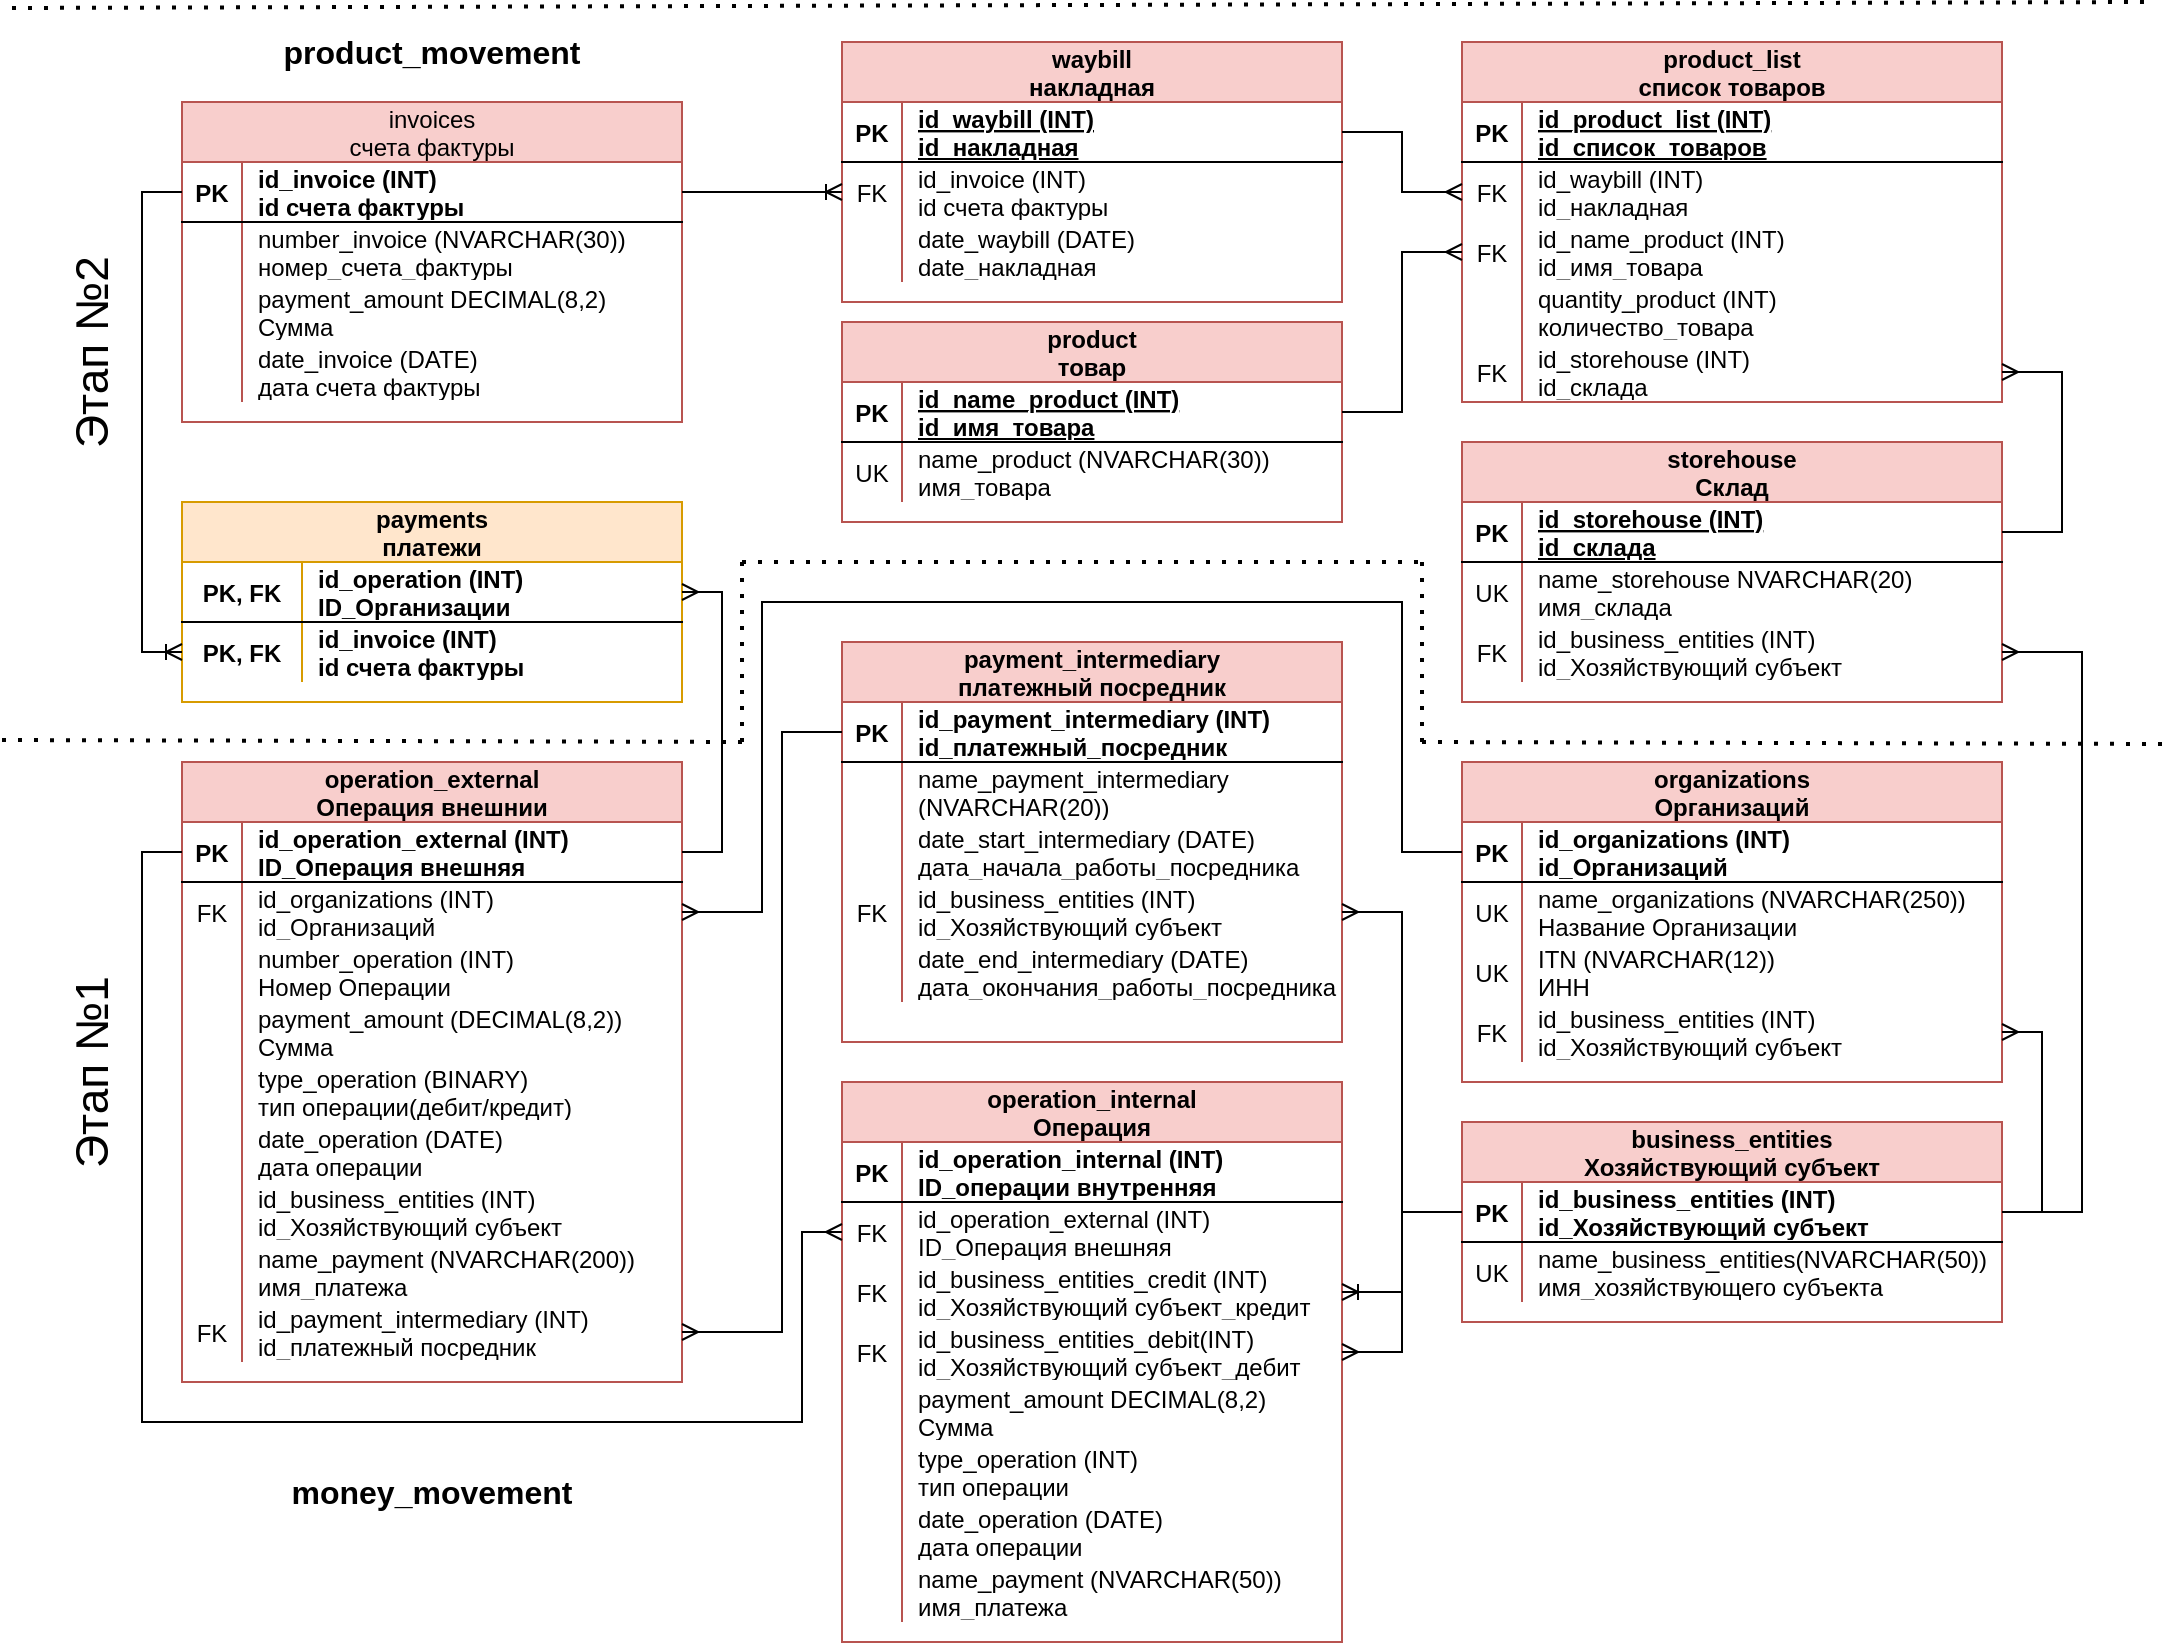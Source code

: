 <mxfile version="20.0.1" type="device"><diagram id="R2lEEEUBdFMjLlhIrx00" name="Page-1"><mxGraphModel dx="1363" dy="724" grid="1" gridSize="10" guides="1" tooltips="1" connect="1" arrows="1" fold="1" page="1" pageScale="1" pageWidth="1100" pageHeight="850" math="0" shadow="0" extFonts="Permanent Marker^https://fonts.googleapis.com/css?family=Permanent+Marker"><root><mxCell id="0"/><mxCell id="1" parent="0"/><mxCell id="weKyBMcoDNnc_CqpxOkU-1" value="organizations&#10;Организаций" style="shape=table;startSize=30;container=1;collapsible=1;childLayout=tableLayout;fixedRows=1;rowLines=0;fontStyle=1;align=center;resizeLast=1;fillColor=#f8cecc;strokeColor=#b85450;" parent="1" vertex="1"><mxGeometry x="740" y="390" width="270" height="160" as="geometry"/></mxCell><mxCell id="weKyBMcoDNnc_CqpxOkU-2" value="" style="shape=tableRow;horizontal=0;startSize=0;swimlaneHead=0;swimlaneBody=0;fillColor=none;collapsible=0;dropTarget=0;points=[[0,0.5],[1,0.5]];portConstraint=eastwest;top=0;left=0;right=0;bottom=1;" parent="weKyBMcoDNnc_CqpxOkU-1" vertex="1"><mxGeometry y="30" width="270" height="30" as="geometry"/></mxCell><mxCell id="weKyBMcoDNnc_CqpxOkU-3" value="PK" style="shape=partialRectangle;connectable=0;fillColor=none;top=0;left=0;bottom=0;right=0;fontStyle=1;overflow=hidden;" parent="weKyBMcoDNnc_CqpxOkU-2" vertex="1"><mxGeometry width="30" height="30" as="geometry"><mxRectangle width="30" height="30" as="alternateBounds"/></mxGeometry></mxCell><mxCell id="weKyBMcoDNnc_CqpxOkU-4" value="id_organizations (INT)&#10;id_Организаций" style="shape=partialRectangle;connectable=0;fillColor=none;top=0;left=0;bottom=0;right=0;align=left;spacingLeft=6;fontStyle=1;overflow=hidden;" parent="weKyBMcoDNnc_CqpxOkU-2" vertex="1"><mxGeometry x="30" width="240" height="30" as="geometry"><mxRectangle width="240" height="30" as="alternateBounds"/></mxGeometry></mxCell><mxCell id="weKyBMcoDNnc_CqpxOkU-5" value="" style="shape=tableRow;horizontal=0;startSize=0;swimlaneHead=0;swimlaneBody=0;fillColor=none;collapsible=0;dropTarget=0;points=[[0,0.5],[1,0.5]];portConstraint=eastwest;top=0;left=0;right=0;bottom=0;" parent="weKyBMcoDNnc_CqpxOkU-1" vertex="1"><mxGeometry y="60" width="270" height="30" as="geometry"/></mxCell><mxCell id="weKyBMcoDNnc_CqpxOkU-6" value="UK" style="shape=partialRectangle;connectable=0;fillColor=none;top=0;left=0;bottom=0;right=0;editable=1;overflow=hidden;" parent="weKyBMcoDNnc_CqpxOkU-5" vertex="1"><mxGeometry width="30" height="30" as="geometry"><mxRectangle width="30" height="30" as="alternateBounds"/></mxGeometry></mxCell><mxCell id="weKyBMcoDNnc_CqpxOkU-7" value="name_organizations (NVARCHAR(250))&#10;Название Организации" style="shape=partialRectangle;connectable=0;fillColor=none;top=0;left=0;bottom=0;right=0;align=left;spacingLeft=6;overflow=hidden;" parent="weKyBMcoDNnc_CqpxOkU-5" vertex="1"><mxGeometry x="30" width="240" height="30" as="geometry"><mxRectangle width="240" height="30" as="alternateBounds"/></mxGeometry></mxCell><mxCell id="weKyBMcoDNnc_CqpxOkU-8" value="" style="shape=tableRow;horizontal=0;startSize=0;swimlaneHead=0;swimlaneBody=0;fillColor=none;collapsible=0;dropTarget=0;points=[[0,0.5],[1,0.5]];portConstraint=eastwest;top=0;left=0;right=0;bottom=0;" parent="weKyBMcoDNnc_CqpxOkU-1" vertex="1"><mxGeometry y="90" width="270" height="30" as="geometry"/></mxCell><mxCell id="weKyBMcoDNnc_CqpxOkU-9" value="UK" style="shape=partialRectangle;connectable=0;fillColor=none;top=0;left=0;bottom=0;right=0;editable=1;overflow=hidden;" parent="weKyBMcoDNnc_CqpxOkU-8" vertex="1"><mxGeometry width="30" height="30" as="geometry"><mxRectangle width="30" height="30" as="alternateBounds"/></mxGeometry></mxCell><mxCell id="weKyBMcoDNnc_CqpxOkU-10" value="ITN (NVARCHAR(12))&#10;ИНН" style="shape=partialRectangle;connectable=0;fillColor=none;top=0;left=0;bottom=0;right=0;align=left;spacingLeft=6;overflow=hidden;" parent="weKyBMcoDNnc_CqpxOkU-8" vertex="1"><mxGeometry x="30" width="240" height="30" as="geometry"><mxRectangle width="240" height="30" as="alternateBounds"/></mxGeometry></mxCell><mxCell id="weKyBMcoDNnc_CqpxOkU-11" value="" style="shape=tableRow;horizontal=0;startSize=0;swimlaneHead=0;swimlaneBody=0;fillColor=none;collapsible=0;dropTarget=0;points=[[0,0.5],[1,0.5]];portConstraint=eastwest;top=0;left=0;right=0;bottom=0;" parent="weKyBMcoDNnc_CqpxOkU-1" vertex="1"><mxGeometry y="120" width="270" height="30" as="geometry"/></mxCell><mxCell id="weKyBMcoDNnc_CqpxOkU-12" value="FK" style="shape=partialRectangle;connectable=0;fillColor=none;top=0;left=0;bottom=0;right=0;editable=1;overflow=hidden;" parent="weKyBMcoDNnc_CqpxOkU-11" vertex="1"><mxGeometry width="30" height="30" as="geometry"><mxRectangle width="30" height="30" as="alternateBounds"/></mxGeometry></mxCell><object label="id_business_entities (INT)&#10;id_Хозяйствующий субъект" id="weKyBMcoDNnc_CqpxOkU-13"><mxCell style="shape=partialRectangle;connectable=0;fillColor=none;top=0;left=0;bottom=0;right=0;align=left;spacingLeft=6;overflow=hidden;" parent="weKyBMcoDNnc_CqpxOkU-11" vertex="1"><mxGeometry x="30" width="240" height="30" as="geometry"><mxRectangle width="240" height="30" as="alternateBounds"/></mxGeometry></mxCell></object><mxCell id="weKyBMcoDNnc_CqpxOkU-28" value="operation_external&#10;Операция внешнии" style="shape=table;startSize=30;container=1;collapsible=1;childLayout=tableLayout;fixedRows=1;rowLines=0;fontStyle=1;align=center;resizeLast=1;fontFamily=Helvetica;fontSize=12;strokeColor=#b85450;fillColor=#f8cecc;" parent="1" vertex="1"><mxGeometry x="100" y="390" width="250" height="310" as="geometry"/></mxCell><mxCell id="weKyBMcoDNnc_CqpxOkU-29" value="" style="shape=tableRow;horizontal=0;startSize=0;swimlaneHead=0;swimlaneBody=0;fillColor=none;collapsible=0;dropTarget=0;points=[[0,0.5],[1,0.5]];portConstraint=eastwest;top=0;left=0;right=0;bottom=1;fontFamily=Helvetica;fontSize=12;fontColor=default;strokeColor=default;" parent="weKyBMcoDNnc_CqpxOkU-28" vertex="1"><mxGeometry y="30" width="250" height="30" as="geometry"/></mxCell><mxCell id="weKyBMcoDNnc_CqpxOkU-30" value="PK" style="shape=partialRectangle;connectable=0;fillColor=none;top=0;left=0;bottom=0;right=0;fontStyle=1;overflow=hidden;fontFamily=Helvetica;fontSize=12;fontColor=default;strokeColor=default;" parent="weKyBMcoDNnc_CqpxOkU-29" vertex="1"><mxGeometry width="30" height="30" as="geometry"><mxRectangle width="30" height="30" as="alternateBounds"/></mxGeometry></mxCell><mxCell id="weKyBMcoDNnc_CqpxOkU-31" value="id_operation_external (INT)&#10;ID_Операция внешняя" style="shape=partialRectangle;connectable=0;fillColor=none;top=0;left=0;bottom=0;right=0;align=left;spacingLeft=6;fontStyle=1;overflow=hidden;fontFamily=Helvetica;fontSize=12;fontColor=default;strokeColor=default;" parent="weKyBMcoDNnc_CqpxOkU-29" vertex="1"><mxGeometry x="30" width="220" height="30" as="geometry"><mxRectangle width="220" height="30" as="alternateBounds"/></mxGeometry></mxCell><mxCell id="weKyBMcoDNnc_CqpxOkU-32" value="" style="shape=tableRow;horizontal=0;startSize=0;swimlaneHead=0;swimlaneBody=0;fillColor=none;collapsible=0;dropTarget=0;points=[[0,0.5],[1,0.5]];portConstraint=eastwest;top=0;left=0;right=0;bottom=0;fontFamily=Helvetica;fontSize=12;fontColor=default;strokeColor=default;" parent="weKyBMcoDNnc_CqpxOkU-28" vertex="1"><mxGeometry y="60" width="250" height="30" as="geometry"/></mxCell><mxCell id="weKyBMcoDNnc_CqpxOkU-33" value="FK" style="shape=partialRectangle;connectable=0;fillColor=none;top=0;left=0;bottom=0;right=0;editable=1;overflow=hidden;fontFamily=Helvetica;fontSize=12;fontColor=default;strokeColor=default;" parent="weKyBMcoDNnc_CqpxOkU-32" vertex="1"><mxGeometry width="30" height="30" as="geometry"><mxRectangle width="30" height="30" as="alternateBounds"/></mxGeometry></mxCell><mxCell id="weKyBMcoDNnc_CqpxOkU-34" value="id_organizations (INT)&#10;id_Организаций" style="shape=partialRectangle;connectable=0;fillColor=none;top=0;left=0;bottom=0;right=0;align=left;spacingLeft=6;overflow=hidden;fontFamily=Helvetica;fontSize=12;fontColor=default;strokeColor=default;" parent="weKyBMcoDNnc_CqpxOkU-32" vertex="1"><mxGeometry x="30" width="220" height="30" as="geometry"><mxRectangle width="220" height="30" as="alternateBounds"/></mxGeometry></mxCell><mxCell id="weKyBMcoDNnc_CqpxOkU-35" value="" style="shape=tableRow;horizontal=0;startSize=0;swimlaneHead=0;swimlaneBody=0;fillColor=none;collapsible=0;dropTarget=0;points=[[0,0.5],[1,0.5]];portConstraint=eastwest;top=0;left=0;right=0;bottom=0;fontFamily=Helvetica;fontSize=12;fontColor=default;strokeColor=default;" parent="weKyBMcoDNnc_CqpxOkU-28" vertex="1"><mxGeometry y="90" width="250" height="30" as="geometry"/></mxCell><mxCell id="weKyBMcoDNnc_CqpxOkU-36" value="" style="shape=partialRectangle;connectable=0;fillColor=none;top=0;left=0;bottom=0;right=0;editable=1;overflow=hidden;fontFamily=Helvetica;fontSize=12;fontColor=default;strokeColor=default;" parent="weKyBMcoDNnc_CqpxOkU-35" vertex="1"><mxGeometry width="30" height="30" as="geometry"><mxRectangle width="30" height="30" as="alternateBounds"/></mxGeometry></mxCell><mxCell id="weKyBMcoDNnc_CqpxOkU-37" value="number_operation (INT)&#10;Номер Операции" style="shape=partialRectangle;connectable=0;fillColor=none;top=0;left=0;bottom=0;right=0;align=left;spacingLeft=6;overflow=hidden;fontFamily=Helvetica;fontSize=12;fontColor=default;strokeColor=default;" parent="weKyBMcoDNnc_CqpxOkU-35" vertex="1"><mxGeometry x="30" width="220" height="30" as="geometry"><mxRectangle width="220" height="30" as="alternateBounds"/></mxGeometry></mxCell><mxCell id="weKyBMcoDNnc_CqpxOkU-41" value="" style="shape=tableRow;horizontal=0;startSize=0;swimlaneHead=0;swimlaneBody=0;fillColor=none;collapsible=0;dropTarget=0;points=[[0,0.5],[1,0.5]];portConstraint=eastwest;top=0;left=0;right=0;bottom=0;fontFamily=Helvetica;fontSize=12;fontColor=default;strokeColor=default;" parent="weKyBMcoDNnc_CqpxOkU-28" vertex="1"><mxGeometry y="120" width="250" height="30" as="geometry"/></mxCell><mxCell id="weKyBMcoDNnc_CqpxOkU-42" value="" style="shape=partialRectangle;connectable=0;fillColor=none;top=0;left=0;bottom=0;right=0;editable=1;overflow=hidden;fontFamily=Helvetica;fontSize=12;fontColor=default;strokeColor=default;" parent="weKyBMcoDNnc_CqpxOkU-41" vertex="1"><mxGeometry width="30" height="30" as="geometry"><mxRectangle width="30" height="30" as="alternateBounds"/></mxGeometry></mxCell><mxCell id="weKyBMcoDNnc_CqpxOkU-43" value="payment_amount (DECIMAL(8,2))&#10;Сумма" style="shape=partialRectangle;connectable=0;fillColor=none;top=0;left=0;bottom=0;right=0;align=left;spacingLeft=6;overflow=hidden;fontFamily=Helvetica;fontSize=12;fontColor=default;strokeColor=default;" parent="weKyBMcoDNnc_CqpxOkU-41" vertex="1"><mxGeometry x="30" width="220" height="30" as="geometry"><mxRectangle width="220" height="30" as="alternateBounds"/></mxGeometry></mxCell><mxCell id="weKyBMcoDNnc_CqpxOkU-38" value="" style="shape=tableRow;horizontal=0;startSize=0;swimlaneHead=0;swimlaneBody=0;fillColor=none;collapsible=0;dropTarget=0;points=[[0,0.5],[1,0.5]];portConstraint=eastwest;top=0;left=0;right=0;bottom=0;fontFamily=Helvetica;fontSize=12;fontColor=default;strokeColor=default;" parent="weKyBMcoDNnc_CqpxOkU-28" vertex="1"><mxGeometry y="150" width="250" height="30" as="geometry"/></mxCell><mxCell id="weKyBMcoDNnc_CqpxOkU-39" value="" style="shape=partialRectangle;connectable=0;fillColor=none;top=0;left=0;bottom=0;right=0;editable=1;overflow=hidden;fontFamily=Helvetica;fontSize=12;fontColor=default;strokeColor=default;" parent="weKyBMcoDNnc_CqpxOkU-38" vertex="1"><mxGeometry width="30" height="30" as="geometry"><mxRectangle width="30" height="30" as="alternateBounds"/></mxGeometry></mxCell><mxCell id="weKyBMcoDNnc_CqpxOkU-40" value="type_operation (BINARY)&#10;тип операции(дебит/кредит)" style="shape=partialRectangle;connectable=0;fillColor=none;top=0;left=0;bottom=0;right=0;align=left;spacingLeft=6;overflow=hidden;fontFamily=Helvetica;fontSize=12;fontColor=default;strokeColor=default;dashed=1;" parent="weKyBMcoDNnc_CqpxOkU-38" vertex="1"><mxGeometry x="30" width="220" height="30" as="geometry"><mxRectangle width="220" height="30" as="alternateBounds"/></mxGeometry></mxCell><mxCell id="weKyBMcoDNnc_CqpxOkU-79" value="" style="shape=tableRow;horizontal=0;startSize=0;swimlaneHead=0;swimlaneBody=0;fillColor=none;collapsible=0;dropTarget=0;points=[[0,0.5],[1,0.5]];portConstraint=eastwest;top=0;left=0;right=0;bottom=0;fontFamily=Helvetica;fontSize=12;fontColor=default;strokeColor=default;" parent="weKyBMcoDNnc_CqpxOkU-28" vertex="1"><mxGeometry y="180" width="250" height="30" as="geometry"/></mxCell><mxCell id="weKyBMcoDNnc_CqpxOkU-80" value="" style="shape=partialRectangle;connectable=0;fillColor=none;top=0;left=0;bottom=0;right=0;editable=1;overflow=hidden;fontFamily=Helvetica;fontSize=12;fontColor=default;strokeColor=default;" parent="weKyBMcoDNnc_CqpxOkU-79" vertex="1"><mxGeometry width="30" height="30" as="geometry"><mxRectangle width="30" height="30" as="alternateBounds"/></mxGeometry></mxCell><mxCell id="weKyBMcoDNnc_CqpxOkU-81" value="date_operation (DATE) &#10;дата операции" style="shape=partialRectangle;connectable=0;fillColor=none;top=0;left=0;bottom=0;right=0;align=left;spacingLeft=6;overflow=hidden;fontFamily=Helvetica;fontSize=12;fontColor=default;strokeColor=default;" parent="weKyBMcoDNnc_CqpxOkU-79" vertex="1"><mxGeometry x="30" width="220" height="30" as="geometry"><mxRectangle width="220" height="30" as="alternateBounds"/></mxGeometry></mxCell><mxCell id="weKyBMcoDNnc_CqpxOkU-83" value="" style="shape=tableRow;horizontal=0;startSize=0;swimlaneHead=0;swimlaneBody=0;fillColor=none;collapsible=0;dropTarget=0;points=[[0,0.5],[1,0.5]];portConstraint=eastwest;top=0;left=0;right=0;bottom=0;fontFamily=Helvetica;fontSize=12;fontColor=default;strokeColor=default;" parent="weKyBMcoDNnc_CqpxOkU-28" vertex="1"><mxGeometry y="210" width="250" height="30" as="geometry"/></mxCell><mxCell id="weKyBMcoDNnc_CqpxOkU-84" value="" style="shape=partialRectangle;connectable=0;fillColor=none;top=0;left=0;bottom=0;right=0;editable=1;overflow=hidden;fontFamily=Helvetica;fontSize=12;fontColor=default;strokeColor=default;" parent="weKyBMcoDNnc_CqpxOkU-83" vertex="1"><mxGeometry width="30" height="30" as="geometry"><mxRectangle width="30" height="30" as="alternateBounds"/></mxGeometry></mxCell><mxCell id="weKyBMcoDNnc_CqpxOkU-85" value="id_business_entities (INT)&#10;id_Хозяйствующий субъект" style="shape=partialRectangle;connectable=0;fillColor=none;top=0;left=0;bottom=0;right=0;align=left;spacingLeft=6;overflow=hidden;fontFamily=Helvetica;fontSize=12;fontColor=default;strokeColor=default;" parent="weKyBMcoDNnc_CqpxOkU-83" vertex="1"><mxGeometry x="30" width="220" height="30" as="geometry"><mxRectangle width="220" height="30" as="alternateBounds"/></mxGeometry></mxCell><mxCell id="weKyBMcoDNnc_CqpxOkU-112" value="" style="shape=tableRow;horizontal=0;startSize=0;swimlaneHead=0;swimlaneBody=0;fillColor=none;collapsible=0;dropTarget=0;points=[[0,0.5],[1,0.5]];portConstraint=eastwest;top=0;left=0;right=0;bottom=0;fontFamily=Helvetica;fontSize=12;fontColor=default;strokeColor=default;" parent="weKyBMcoDNnc_CqpxOkU-28" vertex="1"><mxGeometry y="240" width="250" height="30" as="geometry"/></mxCell><mxCell id="weKyBMcoDNnc_CqpxOkU-113" value="" style="shape=partialRectangle;connectable=0;fillColor=none;top=0;left=0;bottom=0;right=0;editable=1;overflow=hidden;fontFamily=Helvetica;fontSize=12;fontColor=default;strokeColor=default;" parent="weKyBMcoDNnc_CqpxOkU-112" vertex="1"><mxGeometry width="30" height="30" as="geometry"><mxRectangle width="30" height="30" as="alternateBounds"/></mxGeometry></mxCell><mxCell id="weKyBMcoDNnc_CqpxOkU-114" value="name_payment (NVARCHAR(200))&#10;имя_платежа" style="shape=partialRectangle;connectable=0;fillColor=none;top=0;left=0;bottom=0;right=0;align=left;spacingLeft=6;overflow=hidden;fontFamily=Helvetica;fontSize=12;fontColor=default;strokeColor=default;" parent="weKyBMcoDNnc_CqpxOkU-112" vertex="1"><mxGeometry x="30" width="220" height="30" as="geometry"><mxRectangle width="220" height="30" as="alternateBounds"/></mxGeometry></mxCell><mxCell id="weKyBMcoDNnc_CqpxOkU-115" value="" style="shape=tableRow;horizontal=0;startSize=0;swimlaneHead=0;swimlaneBody=0;fillColor=none;collapsible=0;dropTarget=0;points=[[0,0.5],[1,0.5]];portConstraint=eastwest;top=0;left=0;right=0;bottom=0;fontFamily=Helvetica;fontSize=12;fontColor=default;strokeColor=default;" parent="weKyBMcoDNnc_CqpxOkU-28" vertex="1"><mxGeometry y="270" width="250" height="30" as="geometry"/></mxCell><mxCell id="weKyBMcoDNnc_CqpxOkU-116" value="FK" style="shape=partialRectangle;connectable=0;fillColor=none;top=0;left=0;bottom=0;right=0;editable=1;overflow=hidden;fontFamily=Helvetica;fontSize=12;fontColor=default;strokeColor=default;" parent="weKyBMcoDNnc_CqpxOkU-115" vertex="1"><mxGeometry width="30" height="30" as="geometry"><mxRectangle width="30" height="30" as="alternateBounds"/></mxGeometry></mxCell><mxCell id="weKyBMcoDNnc_CqpxOkU-117" value="id_payment_intermediary (INT)&#10;id_платежный посредник" style="shape=partialRectangle;connectable=0;fillColor=none;top=0;left=0;bottom=0;right=0;align=left;spacingLeft=6;overflow=hidden;fontFamily=Helvetica;fontSize=12;fontColor=default;strokeColor=default;" parent="weKyBMcoDNnc_CqpxOkU-115" vertex="1"><mxGeometry x="30" width="220" height="30" as="geometry"><mxRectangle width="220" height="30" as="alternateBounds"/></mxGeometry></mxCell><mxCell id="weKyBMcoDNnc_CqpxOkU-48" value="" style="edgeStyle=elbowEdgeStyle;fontSize=12;html=1;endArrow=ERmany;rounded=0;fontFamily=Helvetica;fontColor=default;exitX=1;exitY=0.5;exitDx=0;exitDy=0;" parent="1" source="weKyBMcoDNnc_CqpxOkU-67" target="weKyBMcoDNnc_CqpxOkU-11" edge="1"><mxGeometry width="100" height="100" relative="1" as="geometry"><mxPoint x="540" y="860" as="sourcePoint"/><mxPoint x="640" y="760" as="targetPoint"/><Array as="points"><mxPoint x="1030" y="560"/><mxPoint x="1010" y="580"/></Array></mxGeometry></mxCell><mxCell id="weKyBMcoDNnc_CqpxOkU-49" value="" style="edgeStyle=orthogonalEdgeStyle;fontSize=12;html=1;endArrow=ERmany;rounded=0;fontFamily=Helvetica;fontColor=default;" parent="1" source="weKyBMcoDNnc_CqpxOkU-2" target="weKyBMcoDNnc_CqpxOkU-32" edge="1"><mxGeometry width="100" height="100" relative="1" as="geometry"><mxPoint x="630" y="440" as="sourcePoint"/><mxPoint x="440" y="490" as="targetPoint"/><Array as="points"><mxPoint x="710" y="435"/><mxPoint x="710" y="310"/><mxPoint x="390" y="310"/><mxPoint x="390" y="465"/></Array></mxGeometry></mxCell><mxCell id="weKyBMcoDNnc_CqpxOkU-50" value="payment_intermediary&#10;платежный посредник" style="shape=table;startSize=30;container=1;collapsible=1;childLayout=tableLayout;fixedRows=1;rowLines=0;fontStyle=1;align=center;resizeLast=1;fontFamily=Helvetica;fontSize=12;strokeColor=#b85450;fillColor=#f8cecc;" parent="1" vertex="1"><mxGeometry x="430" y="330" width="250" height="200" as="geometry"/></mxCell><mxCell id="weKyBMcoDNnc_CqpxOkU-51" value="" style="shape=tableRow;horizontal=0;startSize=0;swimlaneHead=0;swimlaneBody=0;fillColor=none;collapsible=0;dropTarget=0;points=[[0,0.5],[1,0.5]];portConstraint=eastwest;top=0;left=0;right=0;bottom=1;fontFamily=Helvetica;fontSize=12;fontColor=default;strokeColor=default;" parent="weKyBMcoDNnc_CqpxOkU-50" vertex="1"><mxGeometry y="30" width="250" height="30" as="geometry"/></mxCell><mxCell id="weKyBMcoDNnc_CqpxOkU-52" value="PK" style="shape=partialRectangle;connectable=0;fillColor=none;top=0;left=0;bottom=0;right=0;fontStyle=1;overflow=hidden;fontFamily=Helvetica;fontSize=12;fontColor=default;strokeColor=default;" parent="weKyBMcoDNnc_CqpxOkU-51" vertex="1"><mxGeometry width="30" height="30" as="geometry"><mxRectangle width="30" height="30" as="alternateBounds"/></mxGeometry></mxCell><mxCell id="weKyBMcoDNnc_CqpxOkU-53" value="id_payment_intermediary (INT)&#10;id_платежный_посредник" style="shape=partialRectangle;connectable=0;fillColor=none;top=0;left=0;bottom=0;right=0;align=left;spacingLeft=6;fontStyle=1;overflow=hidden;fontFamily=Helvetica;fontSize=12;fontColor=default;strokeColor=default;" parent="weKyBMcoDNnc_CqpxOkU-51" vertex="1"><mxGeometry x="30" width="220" height="30" as="geometry"><mxRectangle width="220" height="30" as="alternateBounds"/></mxGeometry></mxCell><mxCell id="weKyBMcoDNnc_CqpxOkU-54" value="" style="shape=tableRow;horizontal=0;startSize=0;swimlaneHead=0;swimlaneBody=0;fillColor=none;collapsible=0;dropTarget=0;points=[[0,0.5],[1,0.5]];portConstraint=eastwest;top=0;left=0;right=0;bottom=0;fontFamily=Helvetica;fontSize=12;fontColor=default;strokeColor=default;" parent="weKyBMcoDNnc_CqpxOkU-50" vertex="1"><mxGeometry y="60" width="250" height="30" as="geometry"/></mxCell><mxCell id="weKyBMcoDNnc_CqpxOkU-55" value="" style="shape=partialRectangle;connectable=0;fillColor=none;top=0;left=0;bottom=0;right=0;editable=1;overflow=hidden;fontFamily=Helvetica;fontSize=12;fontColor=default;strokeColor=default;" parent="weKyBMcoDNnc_CqpxOkU-54" vertex="1"><mxGeometry width="30" height="30" as="geometry"><mxRectangle width="30" height="30" as="alternateBounds"/></mxGeometry></mxCell><mxCell id="weKyBMcoDNnc_CqpxOkU-56" value="name_payment_intermediary &#10;(NVARCHAR(20))&#10;name_платежный посредник" style="shape=partialRectangle;connectable=0;fillColor=none;top=0;left=0;bottom=0;right=0;align=left;spacingLeft=6;overflow=hidden;fontFamily=Helvetica;fontSize=12;fontColor=default;strokeColor=default;" parent="weKyBMcoDNnc_CqpxOkU-54" vertex="1"><mxGeometry x="30" width="220" height="30" as="geometry"><mxRectangle width="220" height="30" as="alternateBounds"/></mxGeometry></mxCell><mxCell id="weKyBMcoDNnc_CqpxOkU-89" value="" style="shape=tableRow;horizontal=0;startSize=0;swimlaneHead=0;swimlaneBody=0;fillColor=none;collapsible=0;dropTarget=0;points=[[0,0.5],[1,0.5]];portConstraint=eastwest;top=0;left=0;right=0;bottom=0;fontFamily=Helvetica;fontSize=12;fontColor=default;strokeColor=default;" parent="weKyBMcoDNnc_CqpxOkU-50" vertex="1"><mxGeometry y="90" width="250" height="30" as="geometry"/></mxCell><mxCell id="weKyBMcoDNnc_CqpxOkU-90" value="" style="shape=partialRectangle;connectable=0;fillColor=none;top=0;left=0;bottom=0;right=0;editable=1;overflow=hidden;fontFamily=Helvetica;fontSize=12;fontColor=default;strokeColor=default;" parent="weKyBMcoDNnc_CqpxOkU-89" vertex="1"><mxGeometry width="30" height="30" as="geometry"><mxRectangle width="30" height="30" as="alternateBounds"/></mxGeometry></mxCell><mxCell id="weKyBMcoDNnc_CqpxOkU-91" value="date_start_intermediary (DATE)&#10;дата_начала_работы_посредника" style="shape=partialRectangle;connectable=0;fillColor=none;top=0;left=0;bottom=0;right=0;align=left;spacingLeft=6;overflow=hidden;fontFamily=Helvetica;fontSize=12;fontColor=default;strokeColor=default;" parent="weKyBMcoDNnc_CqpxOkU-89" vertex="1"><mxGeometry x="30" width="220" height="30" as="geometry"><mxRectangle width="220" height="30" as="alternateBounds"/></mxGeometry></mxCell><mxCell id="weKyBMcoDNnc_CqpxOkU-60" value="" style="shape=tableRow;horizontal=0;startSize=0;swimlaneHead=0;swimlaneBody=0;fillColor=none;collapsible=0;dropTarget=0;points=[[0,0.5],[1,0.5]];portConstraint=eastwest;top=0;left=0;right=0;bottom=0;fontFamily=Helvetica;fontSize=12;fontColor=default;strokeColor=default;" parent="weKyBMcoDNnc_CqpxOkU-50" vertex="1"><mxGeometry y="120" width="250" height="30" as="geometry"/></mxCell><mxCell id="weKyBMcoDNnc_CqpxOkU-61" value="FK" style="shape=partialRectangle;connectable=0;fillColor=none;top=0;left=0;bottom=0;right=0;editable=1;overflow=hidden;fontFamily=Helvetica;fontSize=12;fontColor=default;strokeColor=default;" parent="weKyBMcoDNnc_CqpxOkU-60" vertex="1"><mxGeometry width="30" height="30" as="geometry"><mxRectangle width="30" height="30" as="alternateBounds"/></mxGeometry></mxCell><mxCell id="weKyBMcoDNnc_CqpxOkU-62" value="id_business_entities (INT)&#10;id_Хозяйствующий субъект" style="shape=partialRectangle;connectable=0;fillColor=none;top=0;left=0;bottom=0;right=0;align=left;spacingLeft=6;overflow=hidden;fontFamily=Helvetica;fontSize=12;fontColor=default;strokeColor=default;" parent="weKyBMcoDNnc_CqpxOkU-60" vertex="1"><mxGeometry x="30" width="220" height="30" as="geometry"><mxRectangle width="220" height="30" as="alternateBounds"/></mxGeometry></mxCell><mxCell id="weKyBMcoDNnc_CqpxOkU-92" value="" style="shape=tableRow;horizontal=0;startSize=0;swimlaneHead=0;swimlaneBody=0;fillColor=none;collapsible=0;dropTarget=0;points=[[0,0.5],[1,0.5]];portConstraint=eastwest;top=0;left=0;right=0;bottom=0;fontFamily=Helvetica;fontSize=12;fontColor=default;strokeColor=default;" parent="weKyBMcoDNnc_CqpxOkU-50" vertex="1"><mxGeometry y="150" width="250" height="30" as="geometry"/></mxCell><mxCell id="weKyBMcoDNnc_CqpxOkU-93" value="" style="shape=partialRectangle;connectable=0;fillColor=none;top=0;left=0;bottom=0;right=0;editable=1;overflow=hidden;fontFamily=Helvetica;fontSize=12;fontColor=default;strokeColor=default;" parent="weKyBMcoDNnc_CqpxOkU-92" vertex="1"><mxGeometry width="30" height="30" as="geometry"><mxRectangle width="30" height="30" as="alternateBounds"/></mxGeometry></mxCell><mxCell id="weKyBMcoDNnc_CqpxOkU-94" value="date_end_intermediary (DATE)&#10;дата_окончания_работы_посредника" style="shape=partialRectangle;connectable=0;fillColor=none;top=0;left=0;bottom=0;right=0;align=left;spacingLeft=6;overflow=hidden;fontFamily=Helvetica;fontSize=12;fontColor=default;strokeColor=default;" parent="weKyBMcoDNnc_CqpxOkU-92" vertex="1"><mxGeometry x="30" width="220" height="30" as="geometry"><mxRectangle width="220" height="30" as="alternateBounds"/></mxGeometry></mxCell><mxCell id="weKyBMcoDNnc_CqpxOkU-66" value="business_entities&#10;Хозяйствующий субъект" style="shape=table;startSize=30;container=1;collapsible=1;childLayout=tableLayout;fixedRows=1;rowLines=0;fontStyle=1;align=center;resizeLast=1;fontFamily=Helvetica;fontSize=12;strokeColor=#b85450;fillColor=#f8cecc;" parent="1" vertex="1"><mxGeometry x="740" y="570" width="270" height="100" as="geometry"/></mxCell><mxCell id="weKyBMcoDNnc_CqpxOkU-67" value="" style="shape=tableRow;horizontal=0;startSize=0;swimlaneHead=0;swimlaneBody=0;fillColor=none;collapsible=0;dropTarget=0;points=[[0,0.5],[1,0.5]];portConstraint=eastwest;top=0;left=0;right=0;bottom=1;fontFamily=Helvetica;fontSize=12;fontColor=default;strokeColor=default;" parent="weKyBMcoDNnc_CqpxOkU-66" vertex="1"><mxGeometry y="30" width="270" height="30" as="geometry"/></mxCell><mxCell id="weKyBMcoDNnc_CqpxOkU-68" value="PK" style="shape=partialRectangle;connectable=0;fillColor=none;top=0;left=0;bottom=0;right=0;fontStyle=1;overflow=hidden;fontFamily=Helvetica;fontSize=12;fontColor=default;strokeColor=default;" parent="weKyBMcoDNnc_CqpxOkU-67" vertex="1"><mxGeometry width="30" height="30" as="geometry"><mxRectangle width="30" height="30" as="alternateBounds"/></mxGeometry></mxCell><mxCell id="weKyBMcoDNnc_CqpxOkU-69" value="id_business_entities (INT)&#10;id_Хозяйствующий субъект" style="shape=partialRectangle;connectable=0;fillColor=none;top=0;left=0;bottom=0;right=0;align=left;spacingLeft=6;fontStyle=1;overflow=hidden;fontFamily=Helvetica;fontSize=12;fontColor=default;strokeColor=default;" parent="weKyBMcoDNnc_CqpxOkU-67" vertex="1"><mxGeometry x="30" width="240" height="30" as="geometry"><mxRectangle width="240" height="30" as="alternateBounds"/></mxGeometry></mxCell><mxCell id="weKyBMcoDNnc_CqpxOkU-70" value="" style="shape=tableRow;horizontal=0;startSize=0;swimlaneHead=0;swimlaneBody=0;fillColor=none;collapsible=0;dropTarget=0;points=[[0,0.5],[1,0.5]];portConstraint=eastwest;top=0;left=0;right=0;bottom=0;fontFamily=Helvetica;fontSize=12;fontColor=default;strokeColor=default;" parent="weKyBMcoDNnc_CqpxOkU-66" vertex="1"><mxGeometry y="60" width="270" height="30" as="geometry"/></mxCell><mxCell id="weKyBMcoDNnc_CqpxOkU-71" value="UK" style="shape=partialRectangle;connectable=0;fillColor=none;top=0;left=0;bottom=0;right=0;editable=1;overflow=hidden;fontFamily=Helvetica;fontSize=12;fontColor=default;strokeColor=default;" parent="weKyBMcoDNnc_CqpxOkU-70" vertex="1"><mxGeometry width="30" height="30" as="geometry"><mxRectangle width="30" height="30" as="alternateBounds"/></mxGeometry></mxCell><mxCell id="weKyBMcoDNnc_CqpxOkU-72" value="name_business_entities(NVARCHAR(50))&#10;имя_хозяйствующего субъекта" style="shape=partialRectangle;connectable=0;fillColor=none;top=0;left=0;bottom=0;right=0;align=left;spacingLeft=6;overflow=hidden;fontFamily=Helvetica;fontSize=12;fontColor=default;strokeColor=default;" parent="weKyBMcoDNnc_CqpxOkU-70" vertex="1"><mxGeometry x="30" width="240" height="30" as="geometry"><mxRectangle width="240" height="30" as="alternateBounds"/></mxGeometry></mxCell><mxCell id="weKyBMcoDNnc_CqpxOkU-82" value="" style="edgeStyle=elbowEdgeStyle;fontSize=12;html=1;endArrow=ERmany;rounded=0;fontFamily=Helvetica;fontColor=default;" parent="1" source="weKyBMcoDNnc_CqpxOkU-51" target="weKyBMcoDNnc_CqpxOkU-115" edge="1"><mxGeometry width="100" height="100" relative="1" as="geometry"><mxPoint x="280" y="680" as="sourcePoint"/><mxPoint x="430" y="630" as="targetPoint"/><Array as="points"><mxPoint x="400" y="560"/><mxPoint x="410" y="610"/><mxPoint x="390" y="630"/><mxPoint x="410" y="590"/><mxPoint x="400" y="610"/><mxPoint x="410" y="610"/></Array></mxGeometry></mxCell><mxCell id="weKyBMcoDNnc_CqpxOkU-95" value="" style="edgeStyle=orthogonalEdgeStyle;fontSize=12;html=1;endArrow=ERmany;rounded=0;fontFamily=Helvetica;fontColor=default;exitX=0;exitY=0.5;exitDx=0;exitDy=0;elbow=vertical;" parent="1" source="weKyBMcoDNnc_CqpxOkU-67" target="weKyBMcoDNnc_CqpxOkU-60" edge="1"><mxGeometry width="100" height="100" relative="1" as="geometry"><mxPoint x="450" y="780" as="sourcePoint"/><mxPoint x="720" y="760" as="targetPoint"/></mxGeometry></mxCell><mxCell id="weKyBMcoDNnc_CqpxOkU-118" value="payments&#10;платежи" style="shape=table;startSize=30;container=1;collapsible=1;childLayout=tableLayout;fixedRows=1;rowLines=0;fontStyle=1;align=center;resizeLast=1;fontFamily=Helvetica;fontSize=12;strokeColor=#d79b00;fillColor=#ffe6cc;" parent="1" vertex="1"><mxGeometry x="100" y="260" width="250" height="100" as="geometry"/></mxCell><mxCell id="weKyBMcoDNnc_CqpxOkU-119" value="" style="shape=tableRow;horizontal=0;startSize=0;swimlaneHead=0;swimlaneBody=0;fillColor=none;collapsible=0;dropTarget=0;points=[[0,0.5],[1,0.5]];portConstraint=eastwest;top=0;left=0;right=0;bottom=1;fontFamily=Helvetica;fontSize=12;fontColor=default;strokeColor=default;" parent="weKyBMcoDNnc_CqpxOkU-118" vertex="1"><mxGeometry y="30" width="250" height="30" as="geometry"/></mxCell><mxCell id="weKyBMcoDNnc_CqpxOkU-120" value="PK, FK" style="shape=partialRectangle;connectable=0;fillColor=none;top=0;left=0;bottom=0;right=0;fontStyle=1;overflow=hidden;fontFamily=Helvetica;fontSize=12;fontColor=default;strokeColor=default;" parent="weKyBMcoDNnc_CqpxOkU-119" vertex="1"><mxGeometry width="60" height="30" as="geometry"><mxRectangle width="60" height="30" as="alternateBounds"/></mxGeometry></mxCell><mxCell id="weKyBMcoDNnc_CqpxOkU-121" value="id_operation (INT)&#10;ID_Организации" style="shape=partialRectangle;connectable=0;fillColor=none;top=0;left=0;bottom=0;right=0;align=left;spacingLeft=6;fontStyle=1;overflow=hidden;fontFamily=Helvetica;fontSize=12;fontColor=default;strokeColor=default;" parent="weKyBMcoDNnc_CqpxOkU-119" vertex="1"><mxGeometry x="60" width="190" height="30" as="geometry"><mxRectangle width="190" height="30" as="alternateBounds"/></mxGeometry></mxCell><mxCell id="weKyBMcoDNnc_CqpxOkU-122" value="" style="shape=tableRow;horizontal=0;startSize=0;swimlaneHead=0;swimlaneBody=0;fillColor=none;collapsible=0;dropTarget=0;points=[[0,0.5],[1,0.5]];portConstraint=eastwest;top=0;left=0;right=0;bottom=0;fontFamily=Helvetica;fontSize=12;fontColor=default;strokeColor=default;" parent="weKyBMcoDNnc_CqpxOkU-118" vertex="1"><mxGeometry y="60" width="250" height="30" as="geometry"/></mxCell><mxCell id="weKyBMcoDNnc_CqpxOkU-123" value="PK, FK" style="shape=partialRectangle;connectable=0;fillColor=none;top=0;left=0;bottom=0;right=0;editable=1;overflow=hidden;fontFamily=Helvetica;fontSize=12;fontColor=default;strokeColor=default;fontStyle=1" parent="weKyBMcoDNnc_CqpxOkU-122" vertex="1"><mxGeometry width="60" height="30" as="geometry"><mxRectangle width="60" height="30" as="alternateBounds"/></mxGeometry></mxCell><mxCell id="weKyBMcoDNnc_CqpxOkU-124" value="id_invoice (INT)&#10;id счета фактуры" style="shape=partialRectangle;connectable=0;fillColor=none;top=0;left=0;bottom=0;right=0;align=left;spacingLeft=6;overflow=hidden;fontFamily=Helvetica;fontSize=12;fontColor=default;strokeColor=default;fontStyle=1" parent="weKyBMcoDNnc_CqpxOkU-122" vertex="1"><mxGeometry x="60" width="190" height="30" as="geometry"><mxRectangle width="190" height="30" as="alternateBounds"/></mxGeometry></mxCell><mxCell id="weKyBMcoDNnc_CqpxOkU-128" value="" style="edgeStyle=orthogonalEdgeStyle;fontSize=12;html=1;endArrow=ERmany;rounded=0;fontFamily=Helvetica;fontColor=default;entryX=1;entryY=0.5;entryDx=0;entryDy=0;" parent="1" source="weKyBMcoDNnc_CqpxOkU-29" target="weKyBMcoDNnc_CqpxOkU-119" edge="1"><mxGeometry width="100" height="100" relative="1" as="geometry"><mxPoint x="440" y="420" as="sourcePoint"/><mxPoint x="370" y="420" as="targetPoint"/><Array as="points"><mxPoint x="370" y="435"/><mxPoint x="370" y="305"/></Array></mxGeometry></mxCell><mxCell id="weKyBMcoDNnc_CqpxOkU-129" value="invoices&#10;счета фактуры" style="shape=table;startSize=30;container=1;collapsible=1;childLayout=tableLayout;fixedRows=1;rowLines=0;fontStyle=0;align=center;resizeLast=1;fontFamily=Helvetica;fontSize=12;strokeColor=#b85450;fillColor=#f8cecc;" parent="1" vertex="1"><mxGeometry x="100" y="60" width="250" height="160" as="geometry"/></mxCell><mxCell id="weKyBMcoDNnc_CqpxOkU-130" value="" style="shape=tableRow;horizontal=0;startSize=0;swimlaneHead=0;swimlaneBody=0;fillColor=none;collapsible=0;dropTarget=0;points=[[0,0.5],[1,0.5]];portConstraint=eastwest;top=0;left=0;right=0;bottom=1;fontFamily=Helvetica;fontSize=12;fontColor=default;strokeColor=default;" parent="weKyBMcoDNnc_CqpxOkU-129" vertex="1"><mxGeometry y="30" width="250" height="30" as="geometry"/></mxCell><mxCell id="weKyBMcoDNnc_CqpxOkU-131" value="PK" style="shape=partialRectangle;connectable=0;fillColor=none;top=0;left=0;bottom=0;right=0;fontStyle=1;overflow=hidden;fontFamily=Helvetica;fontSize=12;fontColor=default;strokeColor=default;" parent="weKyBMcoDNnc_CqpxOkU-130" vertex="1"><mxGeometry width="30" height="30" as="geometry"><mxRectangle width="30" height="30" as="alternateBounds"/></mxGeometry></mxCell><mxCell id="weKyBMcoDNnc_CqpxOkU-132" value="id_invoice (INT)&#10;id счета фактуры" style="shape=partialRectangle;connectable=0;fillColor=none;top=0;left=0;bottom=0;right=0;align=left;spacingLeft=6;fontStyle=1;overflow=hidden;fontFamily=Helvetica;fontSize=12;fontColor=default;strokeColor=default;" parent="weKyBMcoDNnc_CqpxOkU-130" vertex="1"><mxGeometry x="30" width="220" height="30" as="geometry"><mxRectangle width="220" height="30" as="alternateBounds"/></mxGeometry></mxCell><mxCell id="weKyBMcoDNnc_CqpxOkU-133" value="" style="shape=tableRow;horizontal=0;startSize=0;swimlaneHead=0;swimlaneBody=0;fillColor=none;collapsible=0;dropTarget=0;points=[[0,0.5],[1,0.5]];portConstraint=eastwest;top=0;left=0;right=0;bottom=0;fontFamily=Helvetica;fontSize=12;fontColor=default;strokeColor=default;" parent="weKyBMcoDNnc_CqpxOkU-129" vertex="1"><mxGeometry y="60" width="250" height="30" as="geometry"/></mxCell><mxCell id="weKyBMcoDNnc_CqpxOkU-134" value="" style="shape=partialRectangle;connectable=0;fillColor=none;top=0;left=0;bottom=0;right=0;editable=1;overflow=hidden;fontFamily=Helvetica;fontSize=12;fontColor=default;strokeColor=default;" parent="weKyBMcoDNnc_CqpxOkU-133" vertex="1"><mxGeometry width="30" height="30" as="geometry"><mxRectangle width="30" height="30" as="alternateBounds"/></mxGeometry></mxCell><mxCell id="weKyBMcoDNnc_CqpxOkU-135" value="number_invoice (NVARCHAR(30))&#10;номер_счета_фактуры" style="shape=partialRectangle;connectable=0;fillColor=none;top=0;left=0;bottom=0;right=0;align=left;spacingLeft=6;overflow=hidden;fontFamily=Helvetica;fontSize=12;fontColor=default;strokeColor=default;fontStyle=0" parent="weKyBMcoDNnc_CqpxOkU-133" vertex="1"><mxGeometry x="30" width="220" height="30" as="geometry"><mxRectangle width="220" height="30" as="alternateBounds"/></mxGeometry></mxCell><mxCell id="weKyBMcoDNnc_CqpxOkU-139" value="" style="shape=tableRow;horizontal=0;startSize=0;swimlaneHead=0;swimlaneBody=0;fillColor=none;collapsible=0;dropTarget=0;points=[[0,0.5],[1,0.5]];portConstraint=eastwest;top=0;left=0;right=0;bottom=0;fontFamily=Helvetica;fontSize=12;fontColor=default;strokeColor=default;" parent="weKyBMcoDNnc_CqpxOkU-129" vertex="1"><mxGeometry y="90" width="250" height="30" as="geometry"/></mxCell><mxCell id="weKyBMcoDNnc_CqpxOkU-140" value="" style="shape=partialRectangle;connectable=0;fillColor=none;top=0;left=0;bottom=0;right=0;editable=1;overflow=hidden;fontFamily=Helvetica;fontSize=12;fontColor=default;strokeColor=default;" parent="weKyBMcoDNnc_CqpxOkU-139" vertex="1"><mxGeometry width="30" height="30" as="geometry"><mxRectangle width="30" height="30" as="alternateBounds"/></mxGeometry></mxCell><mxCell id="weKyBMcoDNnc_CqpxOkU-141" value="payment_amount DECIMAL(8,2)&#10;Сумма" style="shape=partialRectangle;connectable=0;fillColor=none;top=0;left=0;bottom=0;right=0;align=left;spacingLeft=6;overflow=hidden;fontFamily=Helvetica;fontSize=12;fontColor=default;strokeColor=default;fontStyle=0" parent="weKyBMcoDNnc_CqpxOkU-139" vertex="1"><mxGeometry x="30" width="220" height="30" as="geometry"><mxRectangle width="220" height="30" as="alternateBounds"/></mxGeometry></mxCell><mxCell id="weKyBMcoDNnc_CqpxOkU-136" value="" style="shape=tableRow;horizontal=0;startSize=0;swimlaneHead=0;swimlaneBody=0;fillColor=none;collapsible=0;dropTarget=0;points=[[0,0.5],[1,0.5]];portConstraint=eastwest;top=0;left=0;right=0;bottom=0;fontFamily=Helvetica;fontSize=12;fontColor=default;strokeColor=default;" parent="weKyBMcoDNnc_CqpxOkU-129" vertex="1"><mxGeometry y="120" width="250" height="30" as="geometry"/></mxCell><mxCell id="weKyBMcoDNnc_CqpxOkU-137" value="" style="shape=partialRectangle;connectable=0;fillColor=none;top=0;left=0;bottom=0;right=0;editable=1;overflow=hidden;fontFamily=Helvetica;fontSize=12;fontColor=default;strokeColor=default;" parent="weKyBMcoDNnc_CqpxOkU-136" vertex="1"><mxGeometry width="30" height="30" as="geometry"><mxRectangle width="30" height="30" as="alternateBounds"/></mxGeometry></mxCell><mxCell id="weKyBMcoDNnc_CqpxOkU-138" value="date_invoice (DATE)&#10;дата счета фактуры" style="shape=partialRectangle;connectable=0;fillColor=none;top=0;left=0;bottom=0;right=0;align=left;spacingLeft=6;overflow=hidden;fontFamily=Helvetica;fontSize=12;fontColor=default;strokeColor=default;fontStyle=0" parent="weKyBMcoDNnc_CqpxOkU-136" vertex="1"><mxGeometry x="30" width="220" height="30" as="geometry"><mxRectangle width="220" height="30" as="alternateBounds"/></mxGeometry></mxCell><mxCell id="weKyBMcoDNnc_CqpxOkU-143" value="" style="edgeStyle=elbowEdgeStyle;fontSize=12;html=1;endArrow=ERoneToMany;rounded=0;fontFamily=Helvetica;fontColor=default;exitX=0;exitY=0.5;exitDx=0;exitDy=0;" parent="1" source="weKyBMcoDNnc_CqpxOkU-130" target="weKyBMcoDNnc_CqpxOkU-122" edge="1"><mxGeometry width="100" height="100" relative="1" as="geometry"><mxPoint x="310" y="440" as="sourcePoint"/><mxPoint x="410" y="340" as="targetPoint"/><Array as="points"><mxPoint x="80" y="400"/><mxPoint x="60" y="390"/></Array></mxGeometry></mxCell><mxCell id="weKyBMcoDNnc_CqpxOkU-144" value="waybill&#10;накладная" style="shape=table;startSize=30;container=1;collapsible=1;childLayout=tableLayout;fixedRows=1;rowLines=0;fontStyle=1;align=center;resizeLast=1;fontFamily=Helvetica;fontSize=12;strokeColor=#b85450;fillColor=#f8cecc;" parent="1" vertex="1"><mxGeometry x="430" y="30" width="250" height="130" as="geometry"/></mxCell><mxCell id="weKyBMcoDNnc_CqpxOkU-145" value="" style="shape=tableRow;horizontal=0;startSize=0;swimlaneHead=0;swimlaneBody=0;fillColor=none;collapsible=0;dropTarget=0;points=[[0,0.5],[1,0.5]];portConstraint=eastwest;top=0;left=0;right=0;bottom=1;fontFamily=Helvetica;fontSize=12;fontColor=default;strokeColor=default;" parent="weKyBMcoDNnc_CqpxOkU-144" vertex="1"><mxGeometry y="30" width="250" height="30" as="geometry"/></mxCell><mxCell id="weKyBMcoDNnc_CqpxOkU-146" value="PK" style="shape=partialRectangle;connectable=0;fillColor=none;top=0;left=0;bottom=0;right=0;fontStyle=1;overflow=hidden;fontFamily=Helvetica;fontSize=12;fontColor=default;strokeColor=default;" parent="weKyBMcoDNnc_CqpxOkU-145" vertex="1"><mxGeometry width="30" height="30" as="geometry"><mxRectangle width="30" height="30" as="alternateBounds"/></mxGeometry></mxCell><mxCell id="weKyBMcoDNnc_CqpxOkU-147" value="id_waybill (INT)&#10;id_накладная" style="shape=partialRectangle;connectable=0;fillColor=none;top=0;left=0;bottom=0;right=0;align=left;spacingLeft=6;fontStyle=5;overflow=hidden;fontFamily=Helvetica;fontSize=12;fontColor=default;strokeColor=default;" parent="weKyBMcoDNnc_CqpxOkU-145" vertex="1"><mxGeometry x="30" width="220" height="30" as="geometry"><mxRectangle width="220" height="30" as="alternateBounds"/></mxGeometry></mxCell><mxCell id="weKyBMcoDNnc_CqpxOkU-148" value="" style="shape=tableRow;horizontal=0;startSize=0;swimlaneHead=0;swimlaneBody=0;fillColor=none;collapsible=0;dropTarget=0;points=[[0,0.5],[1,0.5]];portConstraint=eastwest;top=0;left=0;right=0;bottom=0;fontFamily=Helvetica;fontSize=12;fontColor=default;strokeColor=default;" parent="weKyBMcoDNnc_CqpxOkU-144" vertex="1"><mxGeometry y="60" width="250" height="30" as="geometry"/></mxCell><mxCell id="weKyBMcoDNnc_CqpxOkU-149" value="FK" style="shape=partialRectangle;connectable=0;fillColor=none;top=0;left=0;bottom=0;right=0;editable=1;overflow=hidden;fontFamily=Helvetica;fontSize=12;fontColor=default;strokeColor=default;" parent="weKyBMcoDNnc_CqpxOkU-148" vertex="1"><mxGeometry width="30" height="30" as="geometry"><mxRectangle width="30" height="30" as="alternateBounds"/></mxGeometry></mxCell><mxCell id="weKyBMcoDNnc_CqpxOkU-150" value="id_invoice (INT)&#10;id счета фактуры" style="shape=partialRectangle;connectable=0;fillColor=none;top=0;left=0;bottom=0;right=0;align=left;spacingLeft=6;overflow=hidden;fontFamily=Helvetica;fontSize=12;fontColor=default;strokeColor=default;" parent="weKyBMcoDNnc_CqpxOkU-148" vertex="1"><mxGeometry x="30" width="220" height="30" as="geometry"><mxRectangle width="220" height="30" as="alternateBounds"/></mxGeometry></mxCell><mxCell id="weKyBMcoDNnc_CqpxOkU-151" value="" style="shape=tableRow;horizontal=0;startSize=0;swimlaneHead=0;swimlaneBody=0;fillColor=none;collapsible=0;dropTarget=0;points=[[0,0.5],[1,0.5]];portConstraint=eastwest;top=0;left=0;right=0;bottom=0;fontFamily=Helvetica;fontSize=12;fontColor=default;strokeColor=default;" parent="weKyBMcoDNnc_CqpxOkU-144" vertex="1"><mxGeometry y="90" width="250" height="30" as="geometry"/></mxCell><mxCell id="weKyBMcoDNnc_CqpxOkU-152" value="" style="shape=partialRectangle;connectable=0;fillColor=none;top=0;left=0;bottom=0;right=0;editable=1;overflow=hidden;fontFamily=Helvetica;fontSize=12;fontColor=default;strokeColor=default;" parent="weKyBMcoDNnc_CqpxOkU-151" vertex="1"><mxGeometry width="30" height="30" as="geometry"><mxRectangle width="30" height="30" as="alternateBounds"/></mxGeometry></mxCell><mxCell id="weKyBMcoDNnc_CqpxOkU-153" value="date_waybill (DATE)&#10;date_накладная" style="shape=partialRectangle;connectable=0;fillColor=none;top=0;left=0;bottom=0;right=0;align=left;spacingLeft=6;overflow=hidden;fontFamily=Helvetica;fontSize=12;fontColor=default;strokeColor=default;" parent="weKyBMcoDNnc_CqpxOkU-151" vertex="1"><mxGeometry x="30" width="220" height="30" as="geometry"><mxRectangle width="220" height="30" as="alternateBounds"/></mxGeometry></mxCell><mxCell id="weKyBMcoDNnc_CqpxOkU-158" value="" style="edgeStyle=elbowEdgeStyle;fontSize=12;html=1;endArrow=ERoneToMany;rounded=0;fontFamily=Helvetica;fontColor=default;" parent="1" source="weKyBMcoDNnc_CqpxOkU-130" target="weKyBMcoDNnc_CqpxOkU-148" edge="1"><mxGeometry width="100" height="100" relative="1" as="geometry"><mxPoint x="370" y="410" as="sourcePoint"/><mxPoint x="470" y="310" as="targetPoint"/></mxGeometry></mxCell><mxCell id="weKyBMcoDNnc_CqpxOkU-159" value="product_list&#10;список товаров" style="shape=table;startSize=30;container=1;collapsible=1;childLayout=tableLayout;fixedRows=1;rowLines=0;fontStyle=1;align=center;resizeLast=1;fontFamily=Helvetica;fontSize=12;strokeColor=#b85450;fillColor=#f8cecc;" parent="1" vertex="1"><mxGeometry x="740" y="30" width="270" height="180" as="geometry"/></mxCell><mxCell id="weKyBMcoDNnc_CqpxOkU-160" value="" style="shape=tableRow;horizontal=0;startSize=0;swimlaneHead=0;swimlaneBody=0;fillColor=none;collapsible=0;dropTarget=0;points=[[0,0.5],[1,0.5]];portConstraint=eastwest;top=0;left=0;right=0;bottom=1;fontFamily=Helvetica;fontSize=12;fontColor=default;strokeColor=default;" parent="weKyBMcoDNnc_CqpxOkU-159" vertex="1"><mxGeometry y="30" width="270" height="30" as="geometry"/></mxCell><mxCell id="weKyBMcoDNnc_CqpxOkU-161" value="PK" style="shape=partialRectangle;connectable=0;fillColor=none;top=0;left=0;bottom=0;right=0;fontStyle=1;overflow=hidden;fontFamily=Helvetica;fontSize=12;fontColor=default;strokeColor=default;" parent="weKyBMcoDNnc_CqpxOkU-160" vertex="1"><mxGeometry width="30" height="30" as="geometry"><mxRectangle width="30" height="30" as="alternateBounds"/></mxGeometry></mxCell><mxCell id="weKyBMcoDNnc_CqpxOkU-162" value="id_product_list (INT)&#10;id_список_товаров" style="shape=partialRectangle;connectable=0;fillColor=none;top=0;left=0;bottom=0;right=0;align=left;spacingLeft=6;fontStyle=5;overflow=hidden;fontFamily=Helvetica;fontSize=12;fontColor=default;strokeColor=default;" parent="weKyBMcoDNnc_CqpxOkU-160" vertex="1"><mxGeometry x="30" width="240" height="30" as="geometry"><mxRectangle width="240" height="30" as="alternateBounds"/></mxGeometry></mxCell><mxCell id="weKyBMcoDNnc_CqpxOkU-163" value="" style="shape=tableRow;horizontal=0;startSize=0;swimlaneHead=0;swimlaneBody=0;fillColor=none;collapsible=0;dropTarget=0;points=[[0,0.5],[1,0.5]];portConstraint=eastwest;top=0;left=0;right=0;bottom=0;fontFamily=Helvetica;fontSize=12;fontColor=default;strokeColor=default;" parent="weKyBMcoDNnc_CqpxOkU-159" vertex="1"><mxGeometry y="60" width="270" height="30" as="geometry"/></mxCell><mxCell id="weKyBMcoDNnc_CqpxOkU-164" value="FK" style="shape=partialRectangle;connectable=0;fillColor=none;top=0;left=0;bottom=0;right=0;editable=1;overflow=hidden;fontFamily=Helvetica;fontSize=12;fontColor=default;strokeColor=default;" parent="weKyBMcoDNnc_CqpxOkU-163" vertex="1"><mxGeometry width="30" height="30" as="geometry"><mxRectangle width="30" height="30" as="alternateBounds"/></mxGeometry></mxCell><mxCell id="weKyBMcoDNnc_CqpxOkU-165" value="id_waybill (INT)&#10;id_накладная" style="shape=partialRectangle;connectable=0;fillColor=none;top=0;left=0;bottom=0;right=0;align=left;spacingLeft=6;overflow=hidden;fontFamily=Helvetica;fontSize=12;fontColor=default;strokeColor=default;" parent="weKyBMcoDNnc_CqpxOkU-163" vertex="1"><mxGeometry x="30" width="240" height="30" as="geometry"><mxRectangle width="240" height="30" as="alternateBounds"/></mxGeometry></mxCell><mxCell id="weKyBMcoDNnc_CqpxOkU-166" value="" style="shape=tableRow;horizontal=0;startSize=0;swimlaneHead=0;swimlaneBody=0;fillColor=none;collapsible=0;dropTarget=0;points=[[0,0.5],[1,0.5]];portConstraint=eastwest;top=0;left=0;right=0;bottom=0;fontFamily=Helvetica;fontSize=12;fontColor=default;strokeColor=default;" parent="weKyBMcoDNnc_CqpxOkU-159" vertex="1"><mxGeometry y="90" width="270" height="30" as="geometry"/></mxCell><mxCell id="weKyBMcoDNnc_CqpxOkU-167" value="FK" style="shape=partialRectangle;connectable=0;fillColor=none;top=0;left=0;bottom=0;right=0;editable=1;overflow=hidden;fontFamily=Helvetica;fontSize=12;fontColor=default;strokeColor=default;" parent="weKyBMcoDNnc_CqpxOkU-166" vertex="1"><mxGeometry width="30" height="30" as="geometry"><mxRectangle width="30" height="30" as="alternateBounds"/></mxGeometry></mxCell><mxCell id="weKyBMcoDNnc_CqpxOkU-168" value="id_name_product (INT)&#10;id_имя_товара" style="shape=partialRectangle;connectable=0;fillColor=none;top=0;left=0;bottom=0;right=0;align=left;spacingLeft=6;overflow=hidden;fontFamily=Helvetica;fontSize=12;fontColor=default;strokeColor=default;" parent="weKyBMcoDNnc_CqpxOkU-166" vertex="1"><mxGeometry x="30" width="240" height="30" as="geometry"><mxRectangle width="240" height="30" as="alternateBounds"/></mxGeometry></mxCell><mxCell id="weKyBMcoDNnc_CqpxOkU-169" value="" style="shape=tableRow;horizontal=0;startSize=0;swimlaneHead=0;swimlaneBody=0;fillColor=none;collapsible=0;dropTarget=0;points=[[0,0.5],[1,0.5]];portConstraint=eastwest;top=0;left=0;right=0;bottom=0;fontFamily=Helvetica;fontSize=12;fontColor=default;strokeColor=default;" parent="weKyBMcoDNnc_CqpxOkU-159" vertex="1"><mxGeometry y="120" width="270" height="30" as="geometry"/></mxCell><mxCell id="weKyBMcoDNnc_CqpxOkU-170" value="" style="shape=partialRectangle;connectable=0;fillColor=none;top=0;left=0;bottom=0;right=0;editable=1;overflow=hidden;fontFamily=Helvetica;fontSize=12;fontColor=default;strokeColor=default;" parent="weKyBMcoDNnc_CqpxOkU-169" vertex="1"><mxGeometry width="30" height="30" as="geometry"><mxRectangle width="30" height="30" as="alternateBounds"/></mxGeometry></mxCell><mxCell id="weKyBMcoDNnc_CqpxOkU-171" value="quantity_product (INT)&#10;количество_товара" style="shape=partialRectangle;connectable=0;fillColor=none;top=0;left=0;bottom=0;right=0;align=left;spacingLeft=6;overflow=hidden;fontFamily=Helvetica;fontSize=12;fontColor=default;strokeColor=default;" parent="weKyBMcoDNnc_CqpxOkU-169" vertex="1"><mxGeometry x="30" width="240" height="30" as="geometry"><mxRectangle width="240" height="30" as="alternateBounds"/></mxGeometry></mxCell><mxCell id="weKyBMcoDNnc_CqpxOkU-187" value="" style="shape=tableRow;horizontal=0;startSize=0;swimlaneHead=0;swimlaneBody=0;fillColor=none;collapsible=0;dropTarget=0;points=[[0,0.5],[1,0.5]];portConstraint=eastwest;top=0;left=0;right=0;bottom=0;fontFamily=Helvetica;fontSize=12;fontColor=default;strokeColor=default;" parent="weKyBMcoDNnc_CqpxOkU-159" vertex="1"><mxGeometry y="150" width="270" height="30" as="geometry"/></mxCell><mxCell id="weKyBMcoDNnc_CqpxOkU-188" value="FK" style="shape=partialRectangle;connectable=0;fillColor=none;top=0;left=0;bottom=0;right=0;editable=1;overflow=hidden;fontFamily=Helvetica;fontSize=12;fontColor=default;strokeColor=default;" parent="weKyBMcoDNnc_CqpxOkU-187" vertex="1"><mxGeometry width="30" height="30" as="geometry"><mxRectangle width="30" height="30" as="alternateBounds"/></mxGeometry></mxCell><mxCell id="weKyBMcoDNnc_CqpxOkU-189" value="id_storehouse (INT)&#10;id_склада" style="shape=partialRectangle;connectable=0;fillColor=none;top=0;left=0;bottom=0;right=0;align=left;spacingLeft=6;overflow=hidden;fontFamily=Helvetica;fontSize=12;fontColor=default;strokeColor=default;" parent="weKyBMcoDNnc_CqpxOkU-187" vertex="1"><mxGeometry x="30" width="240" height="30" as="geometry"><mxRectangle width="240" height="30" as="alternateBounds"/></mxGeometry></mxCell><mxCell id="weKyBMcoDNnc_CqpxOkU-172" value="" style="edgeStyle=elbowEdgeStyle;fontSize=12;html=1;endArrow=ERmany;rounded=0;fontFamily=Helvetica;fontColor=default;" parent="1" source="weKyBMcoDNnc_CqpxOkU-145" target="weKyBMcoDNnc_CqpxOkU-163" edge="1"><mxGeometry width="100" height="100" relative="1" as="geometry"><mxPoint x="580" y="160" as="sourcePoint"/><mxPoint x="680" y="60" as="targetPoint"/><Array as="points"><mxPoint x="710" y="75"/><mxPoint x="700" y="75"/><mxPoint x="700" y="140"/><mxPoint x="700" y="230"/></Array></mxGeometry></mxCell><mxCell id="weKyBMcoDNnc_CqpxOkU-173" value="product&#10;товар" style="shape=table;startSize=30;container=1;collapsible=1;childLayout=tableLayout;fixedRows=1;rowLines=0;fontStyle=1;align=center;resizeLast=1;fontFamily=Helvetica;fontSize=12;strokeColor=#b85450;fillColor=#f8cecc;" parent="1" vertex="1"><mxGeometry x="430" y="170" width="250" height="100" as="geometry"/></mxCell><mxCell id="weKyBMcoDNnc_CqpxOkU-174" value="" style="shape=tableRow;horizontal=0;startSize=0;swimlaneHead=0;swimlaneBody=0;fillColor=none;collapsible=0;dropTarget=0;points=[[0,0.5],[1,0.5]];portConstraint=eastwest;top=0;left=0;right=0;bottom=1;fontFamily=Helvetica;fontSize=12;fontColor=default;strokeColor=default;" parent="weKyBMcoDNnc_CqpxOkU-173" vertex="1"><mxGeometry y="30" width="250" height="30" as="geometry"/></mxCell><mxCell id="weKyBMcoDNnc_CqpxOkU-175" value="PK" style="shape=partialRectangle;connectable=0;fillColor=none;top=0;left=0;bottom=0;right=0;fontStyle=1;overflow=hidden;fontFamily=Helvetica;fontSize=12;fontColor=default;strokeColor=default;" parent="weKyBMcoDNnc_CqpxOkU-174" vertex="1"><mxGeometry width="30" height="30" as="geometry"><mxRectangle width="30" height="30" as="alternateBounds"/></mxGeometry></mxCell><mxCell id="weKyBMcoDNnc_CqpxOkU-176" value="id_name_product (INT)&#10;id_имя_товара" style="shape=partialRectangle;connectable=0;fillColor=none;top=0;left=0;bottom=0;right=0;align=left;spacingLeft=6;fontStyle=5;overflow=hidden;fontFamily=Helvetica;fontSize=12;fontColor=default;strokeColor=default;" parent="weKyBMcoDNnc_CqpxOkU-174" vertex="1"><mxGeometry x="30" width="220" height="30" as="geometry"><mxRectangle width="220" height="30" as="alternateBounds"/></mxGeometry></mxCell><mxCell id="weKyBMcoDNnc_CqpxOkU-177" value="" style="shape=tableRow;horizontal=0;startSize=0;swimlaneHead=0;swimlaneBody=0;fillColor=none;collapsible=0;dropTarget=0;points=[[0,0.5],[1,0.5]];portConstraint=eastwest;top=0;left=0;right=0;bottom=0;fontFamily=Helvetica;fontSize=12;fontColor=default;strokeColor=default;" parent="weKyBMcoDNnc_CqpxOkU-173" vertex="1"><mxGeometry y="60" width="250" height="30" as="geometry"/></mxCell><mxCell id="weKyBMcoDNnc_CqpxOkU-178" value="UK" style="shape=partialRectangle;connectable=0;fillColor=none;top=0;left=0;bottom=0;right=0;editable=1;overflow=hidden;fontFamily=Helvetica;fontSize=12;fontColor=default;strokeColor=default;" parent="weKyBMcoDNnc_CqpxOkU-177" vertex="1"><mxGeometry width="30" height="30" as="geometry"><mxRectangle width="30" height="30" as="alternateBounds"/></mxGeometry></mxCell><mxCell id="weKyBMcoDNnc_CqpxOkU-179" value="name_product (NVARCHAR(30))&#10;имя_товара" style="shape=partialRectangle;connectable=0;fillColor=none;top=0;left=0;bottom=0;right=0;align=left;spacingLeft=6;overflow=hidden;fontFamily=Helvetica;fontSize=12;fontColor=default;strokeColor=default;" parent="weKyBMcoDNnc_CqpxOkU-177" vertex="1"><mxGeometry x="30" width="220" height="30" as="geometry"><mxRectangle width="220" height="30" as="alternateBounds"/></mxGeometry></mxCell><mxCell id="weKyBMcoDNnc_CqpxOkU-186" value="" style="edgeStyle=elbowEdgeStyle;fontSize=12;html=1;endArrow=ERmany;rounded=0;fontFamily=Helvetica;fontColor=default;" parent="1" source="weKyBMcoDNnc_CqpxOkU-174" target="weKyBMcoDNnc_CqpxOkU-166" edge="1"><mxGeometry width="100" height="100" relative="1" as="geometry"><mxPoint x="990" y="210" as="sourcePoint"/><mxPoint x="1090" y="110" as="targetPoint"/><Array as="points"><mxPoint x="710" y="180"/><mxPoint x="700" y="170"/><mxPoint x="720" y="210"/><mxPoint x="700" y="230"/><mxPoint x="720" y="240"/></Array></mxGeometry></mxCell><mxCell id="weKyBMcoDNnc_CqpxOkU-190" value="" style="endArrow=none;dashed=1;html=1;dashPattern=1 3;strokeWidth=2;rounded=0;fontFamily=Helvetica;fontSize=12;fontColor=default;" parent="1" edge="1"><mxGeometry width="50" height="50" relative="1" as="geometry"><mxPoint x="10" y="379" as="sourcePoint"/><mxPoint x="380" y="380" as="targetPoint"/></mxGeometry></mxCell><mxCell id="weKyBMcoDNnc_CqpxOkU-191" value="" style="endArrow=none;dashed=1;html=1;dashPattern=1 3;strokeWidth=2;rounded=0;fontFamily=Helvetica;fontSize=12;fontColor=default;" parent="1" edge="1"><mxGeometry width="50" height="50" relative="1" as="geometry"><mxPoint x="15" y="13" as="sourcePoint"/><mxPoint x="1085" y="10" as="targetPoint"/></mxGeometry></mxCell><mxCell id="weKyBMcoDNnc_CqpxOkU-197" value="Этап №1" style="text;html=1;strokeColor=none;fillColor=none;align=center;verticalAlign=middle;whiteSpace=wrap;rounded=0;fontFamily=Helvetica;fontSize=23;fontColor=default;rotation=270;" parent="1" vertex="1"><mxGeometry y="530" width="110" height="30" as="geometry"/></mxCell><mxCell id="weKyBMcoDNnc_CqpxOkU-199" value="Этап №2" style="text;html=1;strokeColor=none;fillColor=none;align=center;verticalAlign=middle;whiteSpace=wrap;rounded=0;fontFamily=Helvetica;fontSize=23;fontColor=default;rotation=270;" parent="1" vertex="1"><mxGeometry y="170" width="110" height="30" as="geometry"/></mxCell><mxCell id="weKyBMcoDNnc_CqpxOkU-200" value="storehouse&#10;Склад" style="shape=table;startSize=30;container=1;collapsible=1;childLayout=tableLayout;fixedRows=1;rowLines=0;fontStyle=1;align=center;resizeLast=1;fontFamily=Helvetica;fontSize=12;strokeColor=#b85450;fillColor=#f8cecc;" parent="1" vertex="1"><mxGeometry x="740" y="230" width="270" height="130" as="geometry"/></mxCell><mxCell id="weKyBMcoDNnc_CqpxOkU-201" value="" style="shape=tableRow;horizontal=0;startSize=0;swimlaneHead=0;swimlaneBody=0;fillColor=none;collapsible=0;dropTarget=0;points=[[0,0.5],[1,0.5]];portConstraint=eastwest;top=0;left=0;right=0;bottom=1;fontFamily=Helvetica;fontSize=12;fontColor=default;strokeColor=default;" parent="weKyBMcoDNnc_CqpxOkU-200" vertex="1"><mxGeometry y="30" width="270" height="30" as="geometry"/></mxCell><mxCell id="weKyBMcoDNnc_CqpxOkU-202" value="PK" style="shape=partialRectangle;connectable=0;fillColor=none;top=0;left=0;bottom=0;right=0;fontStyle=1;overflow=hidden;fontFamily=Helvetica;fontSize=12;fontColor=default;strokeColor=default;" parent="weKyBMcoDNnc_CqpxOkU-201" vertex="1"><mxGeometry width="30" height="30" as="geometry"><mxRectangle width="30" height="30" as="alternateBounds"/></mxGeometry></mxCell><mxCell id="weKyBMcoDNnc_CqpxOkU-203" value="id_storehouse (INT)&#10;id_склада" style="shape=partialRectangle;connectable=0;fillColor=none;top=0;left=0;bottom=0;right=0;align=left;spacingLeft=6;fontStyle=5;overflow=hidden;fontFamily=Helvetica;fontSize=12;fontColor=default;strokeColor=default;" parent="weKyBMcoDNnc_CqpxOkU-201" vertex="1"><mxGeometry x="30" width="240" height="30" as="geometry"><mxRectangle width="240" height="30" as="alternateBounds"/></mxGeometry></mxCell><mxCell id="weKyBMcoDNnc_CqpxOkU-204" value="" style="shape=tableRow;horizontal=0;startSize=0;swimlaneHead=0;swimlaneBody=0;fillColor=none;collapsible=0;dropTarget=0;points=[[0,0.5],[1,0.5]];portConstraint=eastwest;top=0;left=0;right=0;bottom=0;fontFamily=Helvetica;fontSize=12;fontColor=default;strokeColor=default;" parent="weKyBMcoDNnc_CqpxOkU-200" vertex="1"><mxGeometry y="60" width="270" height="30" as="geometry"/></mxCell><mxCell id="weKyBMcoDNnc_CqpxOkU-205" value="UK" style="shape=partialRectangle;connectable=0;fillColor=none;top=0;left=0;bottom=0;right=0;editable=1;overflow=hidden;fontFamily=Helvetica;fontSize=12;fontColor=default;strokeColor=default;" parent="weKyBMcoDNnc_CqpxOkU-204" vertex="1"><mxGeometry width="30" height="30" as="geometry"><mxRectangle width="30" height="30" as="alternateBounds"/></mxGeometry></mxCell><mxCell id="weKyBMcoDNnc_CqpxOkU-206" value="name_storehouse NVARCHAR(20) &#10;имя_склада" style="shape=partialRectangle;connectable=0;fillColor=none;top=0;left=0;bottom=0;right=0;align=left;spacingLeft=6;overflow=hidden;fontFamily=Helvetica;fontSize=12;fontColor=default;strokeColor=default;fontStyle=0" parent="weKyBMcoDNnc_CqpxOkU-204" vertex="1"><mxGeometry x="30" width="240" height="30" as="geometry"><mxRectangle width="240" height="30" as="alternateBounds"/></mxGeometry></mxCell><mxCell id="weKyBMcoDNnc_CqpxOkU-207" value="" style="shape=tableRow;horizontal=0;startSize=0;swimlaneHead=0;swimlaneBody=0;fillColor=none;collapsible=0;dropTarget=0;points=[[0,0.5],[1,0.5]];portConstraint=eastwest;top=0;left=0;right=0;bottom=0;fontFamily=Helvetica;fontSize=12;fontColor=default;strokeColor=default;" parent="weKyBMcoDNnc_CqpxOkU-200" vertex="1"><mxGeometry y="90" width="270" height="30" as="geometry"/></mxCell><mxCell id="weKyBMcoDNnc_CqpxOkU-208" value="FK" style="shape=partialRectangle;connectable=0;fillColor=none;top=0;left=0;bottom=0;right=0;editable=1;overflow=hidden;fontFamily=Helvetica;fontSize=12;fontColor=default;strokeColor=default;" parent="weKyBMcoDNnc_CqpxOkU-207" vertex="1"><mxGeometry width="30" height="30" as="geometry"><mxRectangle width="30" height="30" as="alternateBounds"/></mxGeometry></mxCell><mxCell id="weKyBMcoDNnc_CqpxOkU-209" value="id_business_entities (INT)&#10;id_Хозяйствующий субъект" style="shape=partialRectangle;connectable=0;fillColor=none;top=0;left=0;bottom=0;right=0;align=left;spacingLeft=6;overflow=hidden;fontFamily=Helvetica;fontSize=12;fontColor=default;strokeColor=default;fontStyle=0" parent="weKyBMcoDNnc_CqpxOkU-207" vertex="1"><mxGeometry x="30" width="240" height="30" as="geometry"><mxRectangle width="240" height="30" as="alternateBounds"/></mxGeometry></mxCell><mxCell id="weKyBMcoDNnc_CqpxOkU-210" value="" style="edgeStyle=elbowEdgeStyle;fontSize=12;html=1;endArrow=ERmany;rounded=0;fontFamily=Helvetica;fontColor=default;exitX=1;exitY=0.5;exitDx=0;exitDy=0;entryX=1;entryY=0.5;entryDx=0;entryDy=0;" parent="1" source="weKyBMcoDNnc_CqpxOkU-67" target="weKyBMcoDNnc_CqpxOkU-207" edge="1"><mxGeometry width="100" height="100" relative="1" as="geometry"><mxPoint x="1010" y="670" as="sourcePoint"/><mxPoint x="1110" y="570" as="targetPoint"/><Array as="points"><mxPoint x="1050" y="490"/></Array></mxGeometry></mxCell><mxCell id="weKyBMcoDNnc_CqpxOkU-211" value="" style="edgeStyle=entityRelationEdgeStyle;fontSize=12;html=1;endArrow=ERmany;rounded=0;fontFamily=Helvetica;fontColor=default;" parent="1" source="weKyBMcoDNnc_CqpxOkU-201" target="weKyBMcoDNnc_CqpxOkU-187" edge="1"><mxGeometry width="100" height="100" relative="1" as="geometry"><mxPoint x="1000" y="260" as="sourcePoint"/><mxPoint x="1100" y="160" as="targetPoint"/></mxGeometry></mxCell><mxCell id="weKyBMcoDNnc_CqpxOkU-212" value="operation_internal&#10;Операция" style="shape=table;startSize=30;container=1;collapsible=1;childLayout=tableLayout;fixedRows=1;rowLines=0;fontStyle=1;align=center;resizeLast=1;fontFamily=Helvetica;fontSize=12;strokeColor=#b85450;fillColor=#f8cecc;" parent="1" vertex="1"><mxGeometry x="430" y="550" width="250" height="280" as="geometry"/></mxCell><mxCell id="weKyBMcoDNnc_CqpxOkU-213" value="" style="shape=tableRow;horizontal=0;startSize=0;swimlaneHead=0;swimlaneBody=0;fillColor=none;collapsible=0;dropTarget=0;points=[[0,0.5],[1,0.5]];portConstraint=eastwest;top=0;left=0;right=0;bottom=1;fontFamily=Helvetica;fontSize=12;fontColor=default;strokeColor=default;" parent="weKyBMcoDNnc_CqpxOkU-212" vertex="1"><mxGeometry y="30" width="250" height="30" as="geometry"/></mxCell><mxCell id="weKyBMcoDNnc_CqpxOkU-214" value="PK" style="shape=partialRectangle;connectable=0;fillColor=none;top=0;left=0;bottom=0;right=0;fontStyle=1;overflow=hidden;fontFamily=Helvetica;fontSize=12;fontColor=default;strokeColor=default;" parent="weKyBMcoDNnc_CqpxOkU-213" vertex="1"><mxGeometry width="30" height="30" as="geometry"><mxRectangle width="30" height="30" as="alternateBounds"/></mxGeometry></mxCell><mxCell id="weKyBMcoDNnc_CqpxOkU-215" value="id_operation_internal (INT)&#10;ID_операции внутренняя" style="shape=partialRectangle;connectable=0;fillColor=none;top=0;left=0;bottom=0;right=0;align=left;spacingLeft=6;fontStyle=1;overflow=hidden;fontFamily=Helvetica;fontSize=12;fontColor=default;strokeColor=default;" parent="weKyBMcoDNnc_CqpxOkU-213" vertex="1"><mxGeometry x="30" width="220" height="30" as="geometry"><mxRectangle width="220" height="30" as="alternateBounds"/></mxGeometry></mxCell><mxCell id="weKyBMcoDNnc_CqpxOkU-216" value="" style="shape=tableRow;horizontal=0;startSize=0;swimlaneHead=0;swimlaneBody=0;fillColor=none;collapsible=0;dropTarget=0;points=[[0,0.5],[1,0.5]];portConstraint=eastwest;top=0;left=0;right=0;bottom=0;fontFamily=Helvetica;fontSize=12;fontColor=default;strokeColor=default;" parent="weKyBMcoDNnc_CqpxOkU-212" vertex="1"><mxGeometry y="60" width="250" height="30" as="geometry"/></mxCell><mxCell id="weKyBMcoDNnc_CqpxOkU-217" value="FK" style="shape=partialRectangle;connectable=0;fillColor=none;top=0;left=0;bottom=0;right=0;editable=1;overflow=hidden;fontFamily=Helvetica;fontSize=12;fontColor=default;strokeColor=default;" parent="weKyBMcoDNnc_CqpxOkU-216" vertex="1"><mxGeometry width="30" height="30" as="geometry"><mxRectangle width="30" height="30" as="alternateBounds"/></mxGeometry></mxCell><mxCell id="weKyBMcoDNnc_CqpxOkU-218" value="id_operation_external (INT)&#10;ID_Операция внешняя" style="shape=partialRectangle;connectable=0;fillColor=none;top=0;left=0;bottom=0;right=0;align=left;spacingLeft=6;overflow=hidden;fontFamily=Helvetica;fontSize=12;fontColor=default;strokeColor=default;" parent="weKyBMcoDNnc_CqpxOkU-216" vertex="1"><mxGeometry x="30" width="220" height="30" as="geometry"><mxRectangle width="220" height="30" as="alternateBounds"/></mxGeometry></mxCell><mxCell id="weKyBMcoDNnc_CqpxOkU-231" value="" style="shape=tableRow;horizontal=0;startSize=0;swimlaneHead=0;swimlaneBody=0;fillColor=none;collapsible=0;dropTarget=0;points=[[0,0.5],[1,0.5]];portConstraint=eastwest;top=0;left=0;right=0;bottom=0;fontFamily=Helvetica;fontSize=12;fontColor=default;strokeColor=default;" parent="weKyBMcoDNnc_CqpxOkU-212" vertex="1"><mxGeometry y="90" width="250" height="30" as="geometry"/></mxCell><mxCell id="weKyBMcoDNnc_CqpxOkU-232" value="FK" style="shape=partialRectangle;connectable=0;fillColor=none;top=0;left=0;bottom=0;right=0;editable=1;overflow=hidden;fontFamily=Helvetica;fontSize=12;fontColor=default;strokeColor=default;" parent="weKyBMcoDNnc_CqpxOkU-231" vertex="1"><mxGeometry width="30" height="30" as="geometry"><mxRectangle width="30" height="30" as="alternateBounds"/></mxGeometry></mxCell><mxCell id="weKyBMcoDNnc_CqpxOkU-233" value="id_business_entities_credit (INT)&#10;id_Хозяйствующий субъект_кредит" style="shape=partialRectangle;connectable=0;fillColor=none;top=0;left=0;bottom=0;right=0;align=left;spacingLeft=6;overflow=hidden;fontFamily=Helvetica;fontSize=12;fontColor=default;strokeColor=default;" parent="weKyBMcoDNnc_CqpxOkU-231" vertex="1"><mxGeometry x="30" width="220" height="30" as="geometry"><mxRectangle width="220" height="30" as="alternateBounds"/></mxGeometry></mxCell><mxCell id="weKyBMcoDNnc_CqpxOkU-219" value="" style="shape=tableRow;horizontal=0;startSize=0;swimlaneHead=0;swimlaneBody=0;fillColor=none;collapsible=0;dropTarget=0;points=[[0,0.5],[1,0.5]];portConstraint=eastwest;top=0;left=0;right=0;bottom=0;fontFamily=Helvetica;fontSize=12;fontColor=default;strokeColor=default;" parent="weKyBMcoDNnc_CqpxOkU-212" vertex="1"><mxGeometry y="120" width="250" height="30" as="geometry"/></mxCell><mxCell id="weKyBMcoDNnc_CqpxOkU-220" value="FK" style="shape=partialRectangle;connectable=0;fillColor=none;top=0;left=0;bottom=0;right=0;editable=1;overflow=hidden;fontFamily=Helvetica;fontSize=12;fontColor=default;strokeColor=default;" parent="weKyBMcoDNnc_CqpxOkU-219" vertex="1"><mxGeometry width="30" height="30" as="geometry"><mxRectangle width="30" height="30" as="alternateBounds"/></mxGeometry></mxCell><mxCell id="weKyBMcoDNnc_CqpxOkU-221" value="id_business_entities_debit(INT)&#10;id_Хозяйствующий субъект_дебит" style="shape=partialRectangle;connectable=0;fillColor=none;top=0;left=0;bottom=0;right=0;align=left;spacingLeft=6;overflow=hidden;fontFamily=Helvetica;fontSize=12;fontColor=default;strokeColor=default;" parent="weKyBMcoDNnc_CqpxOkU-219" vertex="1"><mxGeometry x="30" width="220" height="30" as="geometry"><mxRectangle width="220" height="30" as="alternateBounds"/></mxGeometry></mxCell><mxCell id="weKyBMcoDNnc_CqpxOkU-222" value="" style="shape=tableRow;horizontal=0;startSize=0;swimlaneHead=0;swimlaneBody=0;fillColor=none;collapsible=0;dropTarget=0;points=[[0,0.5],[1,0.5]];portConstraint=eastwest;top=0;left=0;right=0;bottom=0;fontFamily=Helvetica;fontSize=12;fontColor=default;strokeColor=default;" parent="weKyBMcoDNnc_CqpxOkU-212" vertex="1"><mxGeometry y="150" width="250" height="30" as="geometry"/></mxCell><mxCell id="weKyBMcoDNnc_CqpxOkU-223" value="" style="shape=partialRectangle;connectable=0;fillColor=none;top=0;left=0;bottom=0;right=0;editable=1;overflow=hidden;fontFamily=Helvetica;fontSize=12;fontColor=default;strokeColor=default;" parent="weKyBMcoDNnc_CqpxOkU-222" vertex="1"><mxGeometry width="30" height="30" as="geometry"><mxRectangle width="30" height="30" as="alternateBounds"/></mxGeometry></mxCell><mxCell id="weKyBMcoDNnc_CqpxOkU-224" value="payment_amount DECIMAL(8,2)&#10;Сумма" style="shape=partialRectangle;connectable=0;fillColor=none;top=0;left=0;bottom=0;right=0;align=left;spacingLeft=6;overflow=hidden;fontFamily=Helvetica;fontSize=12;fontColor=default;strokeColor=default;" parent="weKyBMcoDNnc_CqpxOkU-222" vertex="1"><mxGeometry x="30" width="220" height="30" as="geometry"><mxRectangle width="220" height="30" as="alternateBounds"/></mxGeometry></mxCell><mxCell id="weKyBMcoDNnc_CqpxOkU-225" value="" style="shape=tableRow;horizontal=0;startSize=0;swimlaneHead=0;swimlaneBody=0;fillColor=none;collapsible=0;dropTarget=0;points=[[0,0.5],[1,0.5]];portConstraint=eastwest;top=0;left=0;right=0;bottom=0;fontFamily=Helvetica;fontSize=12;fontColor=default;strokeColor=default;" parent="weKyBMcoDNnc_CqpxOkU-212" vertex="1"><mxGeometry y="180" width="250" height="30" as="geometry"/></mxCell><mxCell id="weKyBMcoDNnc_CqpxOkU-226" value="" style="shape=partialRectangle;connectable=0;fillColor=none;top=0;left=0;bottom=0;right=0;editable=1;overflow=hidden;fontFamily=Helvetica;fontSize=12;fontColor=default;strokeColor=default;" parent="weKyBMcoDNnc_CqpxOkU-225" vertex="1"><mxGeometry width="30" height="30" as="geometry"><mxRectangle width="30" height="30" as="alternateBounds"/></mxGeometry></mxCell><mxCell id="weKyBMcoDNnc_CqpxOkU-227" value="type_operation (INT)&#10;тип операции" style="shape=partialRectangle;connectable=0;fillColor=none;top=0;left=0;bottom=0;right=0;align=left;spacingLeft=6;overflow=hidden;fontFamily=Helvetica;fontSize=12;fontColor=default;strokeColor=default;dashed=1;" parent="weKyBMcoDNnc_CqpxOkU-225" vertex="1"><mxGeometry x="30" width="220" height="30" as="geometry"><mxRectangle width="220" height="30" as="alternateBounds"/></mxGeometry></mxCell><mxCell id="weKyBMcoDNnc_CqpxOkU-228" value="" style="shape=tableRow;horizontal=0;startSize=0;swimlaneHead=0;swimlaneBody=0;fillColor=none;collapsible=0;dropTarget=0;points=[[0,0.5],[1,0.5]];portConstraint=eastwest;top=0;left=0;right=0;bottom=0;fontFamily=Helvetica;fontSize=12;fontColor=default;strokeColor=default;" parent="weKyBMcoDNnc_CqpxOkU-212" vertex="1"><mxGeometry y="210" width="250" height="30" as="geometry"/></mxCell><mxCell id="weKyBMcoDNnc_CqpxOkU-229" value="" style="shape=partialRectangle;connectable=0;fillColor=none;top=0;left=0;bottom=0;right=0;editable=1;overflow=hidden;fontFamily=Helvetica;fontSize=12;fontColor=default;strokeColor=default;" parent="weKyBMcoDNnc_CqpxOkU-228" vertex="1"><mxGeometry width="30" height="30" as="geometry"><mxRectangle width="30" height="30" as="alternateBounds"/></mxGeometry></mxCell><mxCell id="weKyBMcoDNnc_CqpxOkU-230" value="date_operation (DATE)&#10;дата операции" style="shape=partialRectangle;connectable=0;fillColor=none;top=0;left=0;bottom=0;right=0;align=left;spacingLeft=6;overflow=hidden;fontFamily=Helvetica;fontSize=12;fontColor=default;strokeColor=default;" parent="weKyBMcoDNnc_CqpxOkU-228" vertex="1"><mxGeometry x="30" width="220" height="30" as="geometry"><mxRectangle width="220" height="30" as="alternateBounds"/></mxGeometry></mxCell><mxCell id="weKyBMcoDNnc_CqpxOkU-234" value="" style="shape=tableRow;horizontal=0;startSize=0;swimlaneHead=0;swimlaneBody=0;fillColor=none;collapsible=0;dropTarget=0;points=[[0,0.5],[1,0.5]];portConstraint=eastwest;top=0;left=0;right=0;bottom=0;fontFamily=Helvetica;fontSize=12;fontColor=default;strokeColor=default;" parent="weKyBMcoDNnc_CqpxOkU-212" vertex="1"><mxGeometry y="240" width="250" height="30" as="geometry"/></mxCell><mxCell id="weKyBMcoDNnc_CqpxOkU-235" value="" style="shape=partialRectangle;connectable=0;fillColor=none;top=0;left=0;bottom=0;right=0;editable=1;overflow=hidden;fontFamily=Helvetica;fontSize=12;fontColor=default;strokeColor=default;" parent="weKyBMcoDNnc_CqpxOkU-234" vertex="1"><mxGeometry width="30" height="30" as="geometry"><mxRectangle width="30" height="30" as="alternateBounds"/></mxGeometry></mxCell><mxCell id="weKyBMcoDNnc_CqpxOkU-236" value="name_payment (NVARCHAR(50))&#10;имя_платежа" style="shape=partialRectangle;connectable=0;fillColor=none;top=0;left=0;bottom=0;right=0;align=left;spacingLeft=6;overflow=hidden;fontFamily=Helvetica;fontSize=12;fontColor=default;strokeColor=default;" parent="weKyBMcoDNnc_CqpxOkU-234" vertex="1"><mxGeometry x="30" width="220" height="30" as="geometry"><mxRectangle width="220" height="30" as="alternateBounds"/></mxGeometry></mxCell><mxCell id="weKyBMcoDNnc_CqpxOkU-240" value="" style="edgeStyle=entityRelationEdgeStyle;fontSize=12;html=1;endArrow=ERoneToMany;rounded=0;fontFamily=Helvetica;fontColor=default;elbow=vertical;exitX=0;exitY=0.5;exitDx=0;exitDy=0;" parent="1" source="weKyBMcoDNnc_CqpxOkU-67" target="weKyBMcoDNnc_CqpxOkU-231" edge="1"><mxGeometry width="100" height="100" relative="1" as="geometry"><mxPoint x="720" y="860" as="sourcePoint"/><mxPoint x="820" y="760" as="targetPoint"/></mxGeometry></mxCell><mxCell id="weKyBMcoDNnc_CqpxOkU-241" value="" style="edgeStyle=orthogonalEdgeStyle;fontSize=12;html=1;endArrow=ERmany;rounded=0;fontFamily=Helvetica;fontColor=default;exitX=0;exitY=0.5;exitDx=0;exitDy=0;" parent="1" source="weKyBMcoDNnc_CqpxOkU-67" target="weKyBMcoDNnc_CqpxOkU-219" edge="1"><mxGeometry width="100" height="100" relative="1" as="geometry"><mxPoint x="730" y="860" as="sourcePoint"/><mxPoint x="830" y="760" as="targetPoint"/></mxGeometry></mxCell><mxCell id="weKyBMcoDNnc_CqpxOkU-242" value="" style="edgeStyle=orthogonalEdgeStyle;fontSize=12;html=1;endArrow=ERmany;rounded=0;fontFamily=Helvetica;fontColor=default;" parent="1" source="weKyBMcoDNnc_CqpxOkU-29" target="weKyBMcoDNnc_CqpxOkU-216" edge="1"><mxGeometry width="100" height="100" relative="1" as="geometry"><mxPoint x="170" y="760" as="sourcePoint"/><mxPoint x="380" y="760" as="targetPoint"/><Array as="points"><mxPoint x="80" y="435"/><mxPoint x="80" y="720"/><mxPoint x="410" y="720"/><mxPoint x="410" y="625"/></Array></mxGeometry></mxCell><mxCell id="weKyBMcoDNnc_CqpxOkU-243" value="" style="endArrow=none;dashed=1;html=1;dashPattern=1 3;strokeWidth=2;rounded=0;fontFamily=Helvetica;fontSize=12;fontColor=default;" parent="1" edge="1"><mxGeometry width="50" height="50" relative="1" as="geometry"><mxPoint x="720" y="380" as="sourcePoint"/><mxPoint x="1090" y="381" as="targetPoint"/></mxGeometry></mxCell><mxCell id="weKyBMcoDNnc_CqpxOkU-244" value="" style="endArrow=none;dashed=1;html=1;dashPattern=1 3;strokeWidth=2;rounded=0;fontFamily=Helvetica;fontSize=12;fontColor=default;" parent="1" edge="1"><mxGeometry width="50" height="50" relative="1" as="geometry"><mxPoint x="380" y="290" as="sourcePoint"/><mxPoint x="720" y="290" as="targetPoint"/></mxGeometry></mxCell><mxCell id="weKyBMcoDNnc_CqpxOkU-245" value="" style="endArrow=none;dashed=1;html=1;dashPattern=1 3;strokeWidth=2;rounded=0;fontFamily=Helvetica;fontSize=23;fontColor=default;" parent="1" edge="1"><mxGeometry width="50" height="50" relative="1" as="geometry"><mxPoint x="380" y="380" as="sourcePoint"/><mxPoint x="380" y="290" as="targetPoint"/></mxGeometry></mxCell><mxCell id="weKyBMcoDNnc_CqpxOkU-246" value="" style="endArrow=none;dashed=1;html=1;dashPattern=1 3;strokeWidth=2;rounded=0;fontFamily=Helvetica;fontSize=23;fontColor=default;" parent="1" edge="1"><mxGeometry width="50" height="50" relative="1" as="geometry"><mxPoint x="720" y="380" as="sourcePoint"/><mxPoint x="720" y="290" as="targetPoint"/></mxGeometry></mxCell><mxCell id="WWWFaiA-1eO-tFjFXwkO-2" value="&lt;b&gt;&lt;font style=&quot;font-size: 16px;&quot;&gt;product_movement&lt;/font&gt;&lt;/b&gt;" style="text;html=1;strokeColor=none;fillColor=none;align=center;verticalAlign=middle;whiteSpace=wrap;rounded=0;" vertex="1" parent="1"><mxGeometry x="100" y="20" width="250" height="30" as="geometry"/></mxCell><mxCell id="WWWFaiA-1eO-tFjFXwkO-3" value="&lt;font style=&quot;font-size: 16px;&quot;&gt;&lt;b&gt;money_movement&lt;/b&gt;&lt;/font&gt;" style="text;html=1;strokeColor=none;fillColor=none;align=center;verticalAlign=middle;whiteSpace=wrap;rounded=0;" vertex="1" parent="1"><mxGeometry x="100" y="740" width="250" height="30" as="geometry"/></mxCell></root></mxGraphModel></diagram></mxfile>
